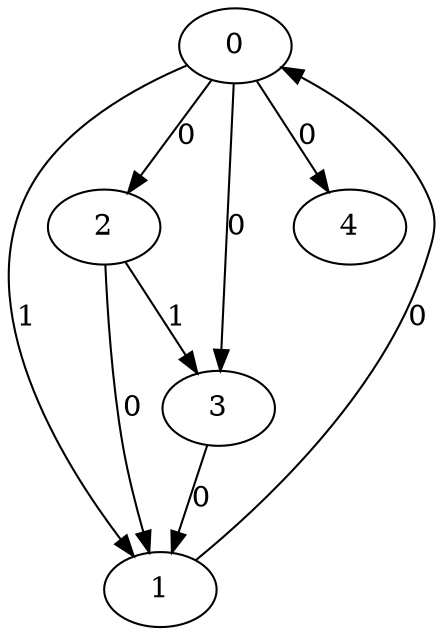 // Source:654 Canonical: -1 1 0 0 0 0 -1 -1 -1 -1 -1 0 -1 1 -1 -1 0 -1 -1 -1 -1 -1 -1 -1 -1
digraph HRA_from_654_graph_000 {
  0 -> 1 [label="1"];
  0 -> 2 [label="0"];
  0 -> 3 [label="0"];
  1 -> 0 [label="0"];
  2 -> 1 [label="0"];
  2 -> 3 [label="1"];
  3 -> 1 [label="0"];
  0 -> 4 [label="0"];
}

// Source:654 Canonical: -1 1 0 0 0 0 -1 -1 -1 -1 -1 0 -1 1 -1 -1 0 -1 -1 -1 0 -1 -1 -1 -1
digraph HRA_from_654_graph_001 {
  0 -> 1 [label="1"];
  0 -> 2 [label="0"];
  0 -> 3 [label="0"];
  1 -> 0 [label="0"];
  2 -> 1 [label="0"];
  2 -> 3 [label="1"];
  3 -> 1 [label="0"];
  0 -> 4 [label="0"];
  4 -> 0 [label="0"];
}

// Source:654 Canonical: -1 1 0 0 -1 0 -1 -1 -1 0 -1 0 -1 1 -1 -1 0 -1 -1 -1 -1 -1 -1 -1 -1
digraph HRA_from_654_graph_002 {
  0 -> 1 [label="1"];
  0 -> 2 [label="0"];
  0 -> 3 [label="0"];
  1 -> 0 [label="0"];
  2 -> 1 [label="0"];
  2 -> 3 [label="1"];
  3 -> 1 [label="0"];
  1 -> 4 [label="0"];
}

// Source:654 Canonical: -1 1 0 0 0 0 -1 -1 -1 0 -1 0 -1 1 -1 -1 0 -1 -1 -1 -1 -1 -1 -1 -1
digraph HRA_from_654_graph_003 {
  0 -> 1 [label="1"];
  0 -> 2 [label="0"];
  0 -> 3 [label="0"];
  1 -> 0 [label="0"];
  2 -> 1 [label="0"];
  2 -> 3 [label="1"];
  3 -> 1 [label="0"];
  0 -> 4 [label="0"];
  1 -> 4 [label="0"];
}

// Source:654 Canonical: -1 1 0 0 -1 0 -1 -1 -1 0 -1 0 -1 1 -1 -1 0 -1 -1 -1 0 -1 -1 -1 -1
digraph HRA_from_654_graph_004 {
  0 -> 1 [label="1"];
  0 -> 2 [label="0"];
  0 -> 3 [label="0"];
  1 -> 0 [label="0"];
  2 -> 1 [label="0"];
  2 -> 3 [label="1"];
  3 -> 1 [label="0"];
  4 -> 0 [label="0"];
  1 -> 4 [label="0"];
}

// Source:654 Canonical: -1 1 0 0 0 0 -1 -1 -1 0 -1 0 -1 1 -1 -1 0 -1 -1 -1 0 -1 -1 -1 -1
digraph HRA_from_654_graph_005 {
  0 -> 1 [label="1"];
  0 -> 2 [label="0"];
  0 -> 3 [label="0"];
  1 -> 0 [label="0"];
  2 -> 1 [label="0"];
  2 -> 3 [label="1"];
  3 -> 1 [label="0"];
  0 -> 4 [label="0"];
  4 -> 0 [label="0"];
  1 -> 4 [label="0"];
}

// Source:654 Canonical: -1 1 0 0 0 0 -1 -1 -1 -1 -1 0 -1 1 -1 -1 0 -1 -1 -1 -1 0 -1 -1 -1
digraph HRA_from_654_graph_006 {
  0 -> 1 [label="1"];
  0 -> 2 [label="0"];
  0 -> 3 [label="0"];
  1 -> 0 [label="0"];
  2 -> 1 [label="0"];
  2 -> 3 [label="1"];
  3 -> 1 [label="0"];
  0 -> 4 [label="0"];
  4 -> 1 [label="0"];
}

// Source:654 Canonical: -1 1 0 0 0 0 -1 -1 -1 -1 -1 0 -1 1 -1 -1 0 -1 -1 -1 0 0 -1 -1 -1
digraph HRA_from_654_graph_007 {
  0 -> 1 [label="1"];
  0 -> 2 [label="0"];
  0 -> 3 [label="0"];
  1 -> 0 [label="0"];
  2 -> 1 [label="0"];
  2 -> 3 [label="1"];
  3 -> 1 [label="0"];
  0 -> 4 [label="0"];
  4 -> 0 [label="0"];
  4 -> 1 [label="0"];
}

// Source:654 Canonical: -1 1 0 0 -1 0 -1 -1 -1 0 -1 0 -1 1 -1 -1 0 -1 -1 -1 -1 0 -1 -1 -1
digraph HRA_from_654_graph_008 {
  0 -> 1 [label="1"];
  0 -> 2 [label="0"];
  0 -> 3 [label="0"];
  1 -> 0 [label="0"];
  2 -> 1 [label="0"];
  2 -> 3 [label="1"];
  3 -> 1 [label="0"];
  1 -> 4 [label="0"];
  4 -> 1 [label="0"];
}

// Source:654 Canonical: -1 1 0 0 0 0 -1 -1 -1 0 -1 0 -1 1 -1 -1 0 -1 -1 -1 -1 0 -1 -1 -1
digraph HRA_from_654_graph_009 {
  0 -> 1 [label="1"];
  0 -> 2 [label="0"];
  0 -> 3 [label="0"];
  1 -> 0 [label="0"];
  2 -> 1 [label="0"];
  2 -> 3 [label="1"];
  3 -> 1 [label="0"];
  0 -> 4 [label="0"];
  1 -> 4 [label="0"];
  4 -> 1 [label="0"];
}

// Source:654 Canonical: -1 1 0 0 -1 0 -1 -1 -1 0 -1 0 -1 1 -1 -1 0 -1 -1 -1 0 0 -1 -1 -1
digraph HRA_from_654_graph_010 {
  0 -> 1 [label="1"];
  0 -> 2 [label="0"];
  0 -> 3 [label="0"];
  1 -> 0 [label="0"];
  2 -> 1 [label="0"];
  2 -> 3 [label="1"];
  3 -> 1 [label="0"];
  4 -> 0 [label="0"];
  1 -> 4 [label="0"];
  4 -> 1 [label="0"];
}

// Source:654 Canonical: -1 1 0 0 0 0 -1 -1 -1 0 -1 0 -1 1 -1 -1 0 -1 -1 -1 0 0 -1 -1 -1
digraph HRA_from_654_graph_011 {
  0 -> 1 [label="1"];
  0 -> 2 [label="0"];
  0 -> 3 [label="0"];
  1 -> 0 [label="0"];
  2 -> 1 [label="0"];
  2 -> 3 [label="1"];
  3 -> 1 [label="0"];
  0 -> 4 [label="0"];
  4 -> 0 [label="0"];
  1 -> 4 [label="0"];
  4 -> 1 [label="0"];
}

// Source:654 Canonical: -1 1 0 0 -1 0 -1 -1 -1 -1 -1 0 -1 1 0 -1 0 -1 -1 -1 -1 -1 -1 -1 -1
digraph HRA_from_654_graph_012 {
  0 -> 1 [label="1"];
  0 -> 2 [label="0"];
  0 -> 3 [label="0"];
  1 -> 0 [label="0"];
  2 -> 1 [label="0"];
  2 -> 3 [label="1"];
  3 -> 1 [label="0"];
  2 -> 4 [label="0"];
}

// Source:654 Canonical: -1 1 0 0 0 0 -1 -1 -1 -1 -1 0 -1 1 0 -1 0 -1 -1 -1 -1 -1 -1 -1 -1
digraph HRA_from_654_graph_013 {
  0 -> 1 [label="1"];
  0 -> 2 [label="0"];
  0 -> 3 [label="0"];
  1 -> 0 [label="0"];
  2 -> 1 [label="0"];
  2 -> 3 [label="1"];
  3 -> 1 [label="0"];
  0 -> 4 [label="0"];
  2 -> 4 [label="0"];
}

// Source:654 Canonical: -1 1 0 0 -1 0 -1 -1 -1 -1 -1 0 -1 1 0 -1 0 -1 -1 -1 0 -1 -1 -1 -1
digraph HRA_from_654_graph_014 {
  0 -> 1 [label="1"];
  0 -> 2 [label="0"];
  0 -> 3 [label="0"];
  1 -> 0 [label="0"];
  2 -> 1 [label="0"];
  2 -> 3 [label="1"];
  3 -> 1 [label="0"];
  4 -> 0 [label="0"];
  2 -> 4 [label="0"];
}

// Source:654 Canonical: -1 1 0 0 0 0 -1 -1 -1 -1 -1 0 -1 1 0 -1 0 -1 -1 -1 0 -1 -1 -1 -1
digraph HRA_from_654_graph_015 {
  0 -> 1 [label="1"];
  0 -> 2 [label="0"];
  0 -> 3 [label="0"];
  1 -> 0 [label="0"];
  2 -> 1 [label="0"];
  2 -> 3 [label="1"];
  3 -> 1 [label="0"];
  0 -> 4 [label="0"];
  4 -> 0 [label="0"];
  2 -> 4 [label="0"];
}

// Source:654 Canonical: -1 1 0 0 -1 0 -1 -1 -1 0 -1 0 -1 1 0 -1 0 -1 -1 -1 -1 -1 -1 -1 -1
digraph HRA_from_654_graph_016 {
  0 -> 1 [label="1"];
  0 -> 2 [label="0"];
  0 -> 3 [label="0"];
  1 -> 0 [label="0"];
  2 -> 1 [label="0"];
  2 -> 3 [label="1"];
  3 -> 1 [label="0"];
  1 -> 4 [label="0"];
  2 -> 4 [label="0"];
}

// Source:654 Canonical: -1 1 0 0 0 0 -1 -1 -1 0 -1 0 -1 1 0 -1 0 -1 -1 -1 -1 -1 -1 -1 -1
digraph HRA_from_654_graph_017 {
  0 -> 1 [label="1"];
  0 -> 2 [label="0"];
  0 -> 3 [label="0"];
  1 -> 0 [label="0"];
  2 -> 1 [label="0"];
  2 -> 3 [label="1"];
  3 -> 1 [label="0"];
  0 -> 4 [label="0"];
  1 -> 4 [label="0"];
  2 -> 4 [label="0"];
}

// Source:654 Canonical: -1 1 0 0 -1 0 -1 -1 -1 0 -1 0 -1 1 0 -1 0 -1 -1 -1 0 -1 -1 -1 -1
digraph HRA_from_654_graph_018 {
  0 -> 1 [label="1"];
  0 -> 2 [label="0"];
  0 -> 3 [label="0"];
  1 -> 0 [label="0"];
  2 -> 1 [label="0"];
  2 -> 3 [label="1"];
  3 -> 1 [label="0"];
  4 -> 0 [label="0"];
  1 -> 4 [label="0"];
  2 -> 4 [label="0"];
}

// Source:654 Canonical: -1 1 0 0 0 0 -1 -1 -1 0 -1 0 -1 1 0 -1 0 -1 -1 -1 0 -1 -1 -1 -1
digraph HRA_from_654_graph_019 {
  0 -> 1 [label="1"];
  0 -> 2 [label="0"];
  0 -> 3 [label="0"];
  1 -> 0 [label="0"];
  2 -> 1 [label="0"];
  2 -> 3 [label="1"];
  3 -> 1 [label="0"];
  0 -> 4 [label="0"];
  4 -> 0 [label="0"];
  1 -> 4 [label="0"];
  2 -> 4 [label="0"];
}

// Source:654 Canonical: -1 1 0 0 -1 0 -1 -1 -1 -1 -1 0 -1 1 0 -1 0 -1 -1 -1 -1 0 -1 -1 -1
digraph HRA_from_654_graph_020 {
  0 -> 1 [label="1"];
  0 -> 2 [label="0"];
  0 -> 3 [label="0"];
  1 -> 0 [label="0"];
  2 -> 1 [label="0"];
  2 -> 3 [label="1"];
  3 -> 1 [label="0"];
  4 -> 1 [label="0"];
  2 -> 4 [label="0"];
}

// Source:654 Canonical: -1 1 0 0 0 0 -1 -1 -1 -1 -1 0 -1 1 0 -1 0 -1 -1 -1 -1 0 -1 -1 -1
digraph HRA_from_654_graph_021 {
  0 -> 1 [label="1"];
  0 -> 2 [label="0"];
  0 -> 3 [label="0"];
  1 -> 0 [label="0"];
  2 -> 1 [label="0"];
  2 -> 3 [label="1"];
  3 -> 1 [label="0"];
  0 -> 4 [label="0"];
  4 -> 1 [label="0"];
  2 -> 4 [label="0"];
}

// Source:654 Canonical: -1 1 0 0 -1 0 -1 -1 -1 -1 -1 0 -1 1 0 -1 0 -1 -1 -1 0 0 -1 -1 -1
digraph HRA_from_654_graph_022 {
  0 -> 1 [label="1"];
  0 -> 2 [label="0"];
  0 -> 3 [label="0"];
  1 -> 0 [label="0"];
  2 -> 1 [label="0"];
  2 -> 3 [label="1"];
  3 -> 1 [label="0"];
  4 -> 0 [label="0"];
  4 -> 1 [label="0"];
  2 -> 4 [label="0"];
}

// Source:654 Canonical: -1 1 0 0 0 0 -1 -1 -1 -1 -1 0 -1 1 0 -1 0 -1 -1 -1 0 0 -1 -1 -1
digraph HRA_from_654_graph_023 {
  0 -> 1 [label="1"];
  0 -> 2 [label="0"];
  0 -> 3 [label="0"];
  1 -> 0 [label="0"];
  2 -> 1 [label="0"];
  2 -> 3 [label="1"];
  3 -> 1 [label="0"];
  0 -> 4 [label="0"];
  4 -> 0 [label="0"];
  4 -> 1 [label="0"];
  2 -> 4 [label="0"];
}

// Source:654 Canonical: -1 1 0 0 -1 0 -1 -1 -1 0 -1 0 -1 1 0 -1 0 -1 -1 -1 -1 0 -1 -1 -1
digraph HRA_from_654_graph_024 {
  0 -> 1 [label="1"];
  0 -> 2 [label="0"];
  0 -> 3 [label="0"];
  1 -> 0 [label="0"];
  2 -> 1 [label="0"];
  2 -> 3 [label="1"];
  3 -> 1 [label="0"];
  1 -> 4 [label="0"];
  4 -> 1 [label="0"];
  2 -> 4 [label="0"];
}

// Source:654 Canonical: -1 1 0 0 0 0 -1 -1 -1 0 -1 0 -1 1 0 -1 0 -1 -1 -1 -1 0 -1 -1 -1
digraph HRA_from_654_graph_025 {
  0 -> 1 [label="1"];
  0 -> 2 [label="0"];
  0 -> 3 [label="0"];
  1 -> 0 [label="0"];
  2 -> 1 [label="0"];
  2 -> 3 [label="1"];
  3 -> 1 [label="0"];
  0 -> 4 [label="0"];
  1 -> 4 [label="0"];
  4 -> 1 [label="0"];
  2 -> 4 [label="0"];
}

// Source:654 Canonical: -1 1 0 0 -1 0 -1 -1 -1 0 -1 0 -1 1 0 -1 0 -1 -1 -1 0 0 -1 -1 -1
digraph HRA_from_654_graph_026 {
  0 -> 1 [label="1"];
  0 -> 2 [label="0"];
  0 -> 3 [label="0"];
  1 -> 0 [label="0"];
  2 -> 1 [label="0"];
  2 -> 3 [label="1"];
  3 -> 1 [label="0"];
  4 -> 0 [label="0"];
  1 -> 4 [label="0"];
  4 -> 1 [label="0"];
  2 -> 4 [label="0"];
}

// Source:654 Canonical: -1 1 0 0 0 0 -1 -1 -1 0 -1 0 -1 1 0 -1 0 -1 -1 -1 0 0 -1 -1 -1
digraph HRA_from_654_graph_027 {
  0 -> 1 [label="1"];
  0 -> 2 [label="0"];
  0 -> 3 [label="0"];
  1 -> 0 [label="0"];
  2 -> 1 [label="0"];
  2 -> 3 [label="1"];
  3 -> 1 [label="0"];
  0 -> 4 [label="0"];
  4 -> 0 [label="0"];
  1 -> 4 [label="0"];
  4 -> 1 [label="0"];
  2 -> 4 [label="0"];
}

// Source:654 Canonical: -1 1 0 0 0 0 -1 -1 -1 -1 -1 0 -1 1 -1 -1 0 -1 -1 -1 -1 -1 0 -1 -1
digraph HRA_from_654_graph_028 {
  0 -> 1 [label="1"];
  0 -> 2 [label="0"];
  0 -> 3 [label="0"];
  1 -> 0 [label="0"];
  2 -> 1 [label="0"];
  2 -> 3 [label="1"];
  3 -> 1 [label="0"];
  0 -> 4 [label="0"];
  4 -> 2 [label="0"];
}

// Source:654 Canonical: -1 1 0 0 0 0 -1 -1 -1 -1 -1 0 -1 1 -1 -1 0 -1 -1 -1 0 -1 0 -1 -1
digraph HRA_from_654_graph_029 {
  0 -> 1 [label="1"];
  0 -> 2 [label="0"];
  0 -> 3 [label="0"];
  1 -> 0 [label="0"];
  2 -> 1 [label="0"];
  2 -> 3 [label="1"];
  3 -> 1 [label="0"];
  0 -> 4 [label="0"];
  4 -> 0 [label="0"];
  4 -> 2 [label="0"];
}

// Source:654 Canonical: -1 1 0 0 -1 0 -1 -1 -1 0 -1 0 -1 1 -1 -1 0 -1 -1 -1 -1 -1 0 -1 -1
digraph HRA_from_654_graph_030 {
  0 -> 1 [label="1"];
  0 -> 2 [label="0"];
  0 -> 3 [label="0"];
  1 -> 0 [label="0"];
  2 -> 1 [label="0"];
  2 -> 3 [label="1"];
  3 -> 1 [label="0"];
  1 -> 4 [label="0"];
  4 -> 2 [label="0"];
}

// Source:654 Canonical: -1 1 0 0 0 0 -1 -1 -1 0 -1 0 -1 1 -1 -1 0 -1 -1 -1 -1 -1 0 -1 -1
digraph HRA_from_654_graph_031 {
  0 -> 1 [label="1"];
  0 -> 2 [label="0"];
  0 -> 3 [label="0"];
  1 -> 0 [label="0"];
  2 -> 1 [label="0"];
  2 -> 3 [label="1"];
  3 -> 1 [label="0"];
  0 -> 4 [label="0"];
  1 -> 4 [label="0"];
  4 -> 2 [label="0"];
}

// Source:654 Canonical: -1 1 0 0 -1 0 -1 -1 -1 0 -1 0 -1 1 -1 -1 0 -1 -1 -1 0 -1 0 -1 -1
digraph HRA_from_654_graph_032 {
  0 -> 1 [label="1"];
  0 -> 2 [label="0"];
  0 -> 3 [label="0"];
  1 -> 0 [label="0"];
  2 -> 1 [label="0"];
  2 -> 3 [label="1"];
  3 -> 1 [label="0"];
  4 -> 0 [label="0"];
  1 -> 4 [label="0"];
  4 -> 2 [label="0"];
}

// Source:654 Canonical: -1 1 0 0 0 0 -1 -1 -1 0 -1 0 -1 1 -1 -1 0 -1 -1 -1 0 -1 0 -1 -1
digraph HRA_from_654_graph_033 {
  0 -> 1 [label="1"];
  0 -> 2 [label="0"];
  0 -> 3 [label="0"];
  1 -> 0 [label="0"];
  2 -> 1 [label="0"];
  2 -> 3 [label="1"];
  3 -> 1 [label="0"];
  0 -> 4 [label="0"];
  4 -> 0 [label="0"];
  1 -> 4 [label="0"];
  4 -> 2 [label="0"];
}

// Source:654 Canonical: -1 1 0 0 0 0 -1 -1 -1 -1 -1 0 -1 1 -1 -1 0 -1 -1 -1 -1 0 0 -1 -1
digraph HRA_from_654_graph_034 {
  0 -> 1 [label="1"];
  0 -> 2 [label="0"];
  0 -> 3 [label="0"];
  1 -> 0 [label="0"];
  2 -> 1 [label="0"];
  2 -> 3 [label="1"];
  3 -> 1 [label="0"];
  0 -> 4 [label="0"];
  4 -> 1 [label="0"];
  4 -> 2 [label="0"];
}

// Source:654 Canonical: -1 1 0 0 0 0 -1 -1 -1 -1 -1 0 -1 1 -1 -1 0 -1 -1 -1 0 0 0 -1 -1
digraph HRA_from_654_graph_035 {
  0 -> 1 [label="1"];
  0 -> 2 [label="0"];
  0 -> 3 [label="0"];
  1 -> 0 [label="0"];
  2 -> 1 [label="0"];
  2 -> 3 [label="1"];
  3 -> 1 [label="0"];
  0 -> 4 [label="0"];
  4 -> 0 [label="0"];
  4 -> 1 [label="0"];
  4 -> 2 [label="0"];
}

// Source:654 Canonical: -1 1 0 0 -1 0 -1 -1 -1 0 -1 0 -1 1 -1 -1 0 -1 -1 -1 -1 0 0 -1 -1
digraph HRA_from_654_graph_036 {
  0 -> 1 [label="1"];
  0 -> 2 [label="0"];
  0 -> 3 [label="0"];
  1 -> 0 [label="0"];
  2 -> 1 [label="0"];
  2 -> 3 [label="1"];
  3 -> 1 [label="0"];
  1 -> 4 [label="0"];
  4 -> 1 [label="0"];
  4 -> 2 [label="0"];
}

// Source:654 Canonical: -1 1 0 0 0 0 -1 -1 -1 0 -1 0 -1 1 -1 -1 0 -1 -1 -1 -1 0 0 -1 -1
digraph HRA_from_654_graph_037 {
  0 -> 1 [label="1"];
  0 -> 2 [label="0"];
  0 -> 3 [label="0"];
  1 -> 0 [label="0"];
  2 -> 1 [label="0"];
  2 -> 3 [label="1"];
  3 -> 1 [label="0"];
  0 -> 4 [label="0"];
  1 -> 4 [label="0"];
  4 -> 1 [label="0"];
  4 -> 2 [label="0"];
}

// Source:654 Canonical: -1 1 0 0 -1 0 -1 -1 -1 0 -1 0 -1 1 -1 -1 0 -1 -1 -1 0 0 0 -1 -1
digraph HRA_from_654_graph_038 {
  0 -> 1 [label="1"];
  0 -> 2 [label="0"];
  0 -> 3 [label="0"];
  1 -> 0 [label="0"];
  2 -> 1 [label="0"];
  2 -> 3 [label="1"];
  3 -> 1 [label="0"];
  4 -> 0 [label="0"];
  1 -> 4 [label="0"];
  4 -> 1 [label="0"];
  4 -> 2 [label="0"];
}

// Source:654 Canonical: -1 1 0 0 0 0 -1 -1 -1 0 -1 0 -1 1 -1 -1 0 -1 -1 -1 0 0 0 -1 -1
digraph HRA_from_654_graph_039 {
  0 -> 1 [label="1"];
  0 -> 2 [label="0"];
  0 -> 3 [label="0"];
  1 -> 0 [label="0"];
  2 -> 1 [label="0"];
  2 -> 3 [label="1"];
  3 -> 1 [label="0"];
  0 -> 4 [label="0"];
  4 -> 0 [label="0"];
  1 -> 4 [label="0"];
  4 -> 1 [label="0"];
  4 -> 2 [label="0"];
}

// Source:654 Canonical: -1 1 0 0 -1 0 -1 -1 -1 -1 -1 0 -1 1 0 -1 0 -1 -1 -1 -1 -1 0 -1 -1
digraph HRA_from_654_graph_040 {
  0 -> 1 [label="1"];
  0 -> 2 [label="0"];
  0 -> 3 [label="0"];
  1 -> 0 [label="0"];
  2 -> 1 [label="0"];
  2 -> 3 [label="1"];
  3 -> 1 [label="0"];
  2 -> 4 [label="0"];
  4 -> 2 [label="0"];
}

// Source:654 Canonical: -1 1 0 0 0 0 -1 -1 -1 -1 -1 0 -1 1 0 -1 0 -1 -1 -1 -1 -1 0 -1 -1
digraph HRA_from_654_graph_041 {
  0 -> 1 [label="1"];
  0 -> 2 [label="0"];
  0 -> 3 [label="0"];
  1 -> 0 [label="0"];
  2 -> 1 [label="0"];
  2 -> 3 [label="1"];
  3 -> 1 [label="0"];
  0 -> 4 [label="0"];
  2 -> 4 [label="0"];
  4 -> 2 [label="0"];
}

// Source:654 Canonical: -1 1 0 0 -1 0 -1 -1 -1 -1 -1 0 -1 1 0 -1 0 -1 -1 -1 0 -1 0 -1 -1
digraph HRA_from_654_graph_042 {
  0 -> 1 [label="1"];
  0 -> 2 [label="0"];
  0 -> 3 [label="0"];
  1 -> 0 [label="0"];
  2 -> 1 [label="0"];
  2 -> 3 [label="1"];
  3 -> 1 [label="0"];
  4 -> 0 [label="0"];
  2 -> 4 [label="0"];
  4 -> 2 [label="0"];
}

// Source:654 Canonical: -1 1 0 0 0 0 -1 -1 -1 -1 -1 0 -1 1 0 -1 0 -1 -1 -1 0 -1 0 -1 -1
digraph HRA_from_654_graph_043 {
  0 -> 1 [label="1"];
  0 -> 2 [label="0"];
  0 -> 3 [label="0"];
  1 -> 0 [label="0"];
  2 -> 1 [label="0"];
  2 -> 3 [label="1"];
  3 -> 1 [label="0"];
  0 -> 4 [label="0"];
  4 -> 0 [label="0"];
  2 -> 4 [label="0"];
  4 -> 2 [label="0"];
}

// Source:654 Canonical: -1 1 0 0 -1 0 -1 -1 -1 0 -1 0 -1 1 0 -1 0 -1 -1 -1 -1 -1 0 -1 -1
digraph HRA_from_654_graph_044 {
  0 -> 1 [label="1"];
  0 -> 2 [label="0"];
  0 -> 3 [label="0"];
  1 -> 0 [label="0"];
  2 -> 1 [label="0"];
  2 -> 3 [label="1"];
  3 -> 1 [label="0"];
  1 -> 4 [label="0"];
  2 -> 4 [label="0"];
  4 -> 2 [label="0"];
}

// Source:654 Canonical: -1 1 0 0 0 0 -1 -1 -1 0 -1 0 -1 1 0 -1 0 -1 -1 -1 -1 -1 0 -1 -1
digraph HRA_from_654_graph_045 {
  0 -> 1 [label="1"];
  0 -> 2 [label="0"];
  0 -> 3 [label="0"];
  1 -> 0 [label="0"];
  2 -> 1 [label="0"];
  2 -> 3 [label="1"];
  3 -> 1 [label="0"];
  0 -> 4 [label="0"];
  1 -> 4 [label="0"];
  2 -> 4 [label="0"];
  4 -> 2 [label="0"];
}

// Source:654 Canonical: -1 1 0 0 -1 0 -1 -1 -1 0 -1 0 -1 1 0 -1 0 -1 -1 -1 0 -1 0 -1 -1
digraph HRA_from_654_graph_046 {
  0 -> 1 [label="1"];
  0 -> 2 [label="0"];
  0 -> 3 [label="0"];
  1 -> 0 [label="0"];
  2 -> 1 [label="0"];
  2 -> 3 [label="1"];
  3 -> 1 [label="0"];
  4 -> 0 [label="0"];
  1 -> 4 [label="0"];
  2 -> 4 [label="0"];
  4 -> 2 [label="0"];
}

// Source:654 Canonical: -1 1 0 0 0 0 -1 -1 -1 0 -1 0 -1 1 0 -1 0 -1 -1 -1 0 -1 0 -1 -1
digraph HRA_from_654_graph_047 {
  0 -> 1 [label="1"];
  0 -> 2 [label="0"];
  0 -> 3 [label="0"];
  1 -> 0 [label="0"];
  2 -> 1 [label="0"];
  2 -> 3 [label="1"];
  3 -> 1 [label="0"];
  0 -> 4 [label="0"];
  4 -> 0 [label="0"];
  1 -> 4 [label="0"];
  2 -> 4 [label="0"];
  4 -> 2 [label="0"];
}

// Source:654 Canonical: -1 1 0 0 -1 0 -1 -1 -1 -1 -1 0 -1 1 0 -1 0 -1 -1 -1 -1 0 0 -1 -1
digraph HRA_from_654_graph_048 {
  0 -> 1 [label="1"];
  0 -> 2 [label="0"];
  0 -> 3 [label="0"];
  1 -> 0 [label="0"];
  2 -> 1 [label="0"];
  2 -> 3 [label="1"];
  3 -> 1 [label="0"];
  4 -> 1 [label="0"];
  2 -> 4 [label="0"];
  4 -> 2 [label="0"];
}

// Source:654 Canonical: -1 1 0 0 0 0 -1 -1 -1 -1 -1 0 -1 1 0 -1 0 -1 -1 -1 -1 0 0 -1 -1
digraph HRA_from_654_graph_049 {
  0 -> 1 [label="1"];
  0 -> 2 [label="0"];
  0 -> 3 [label="0"];
  1 -> 0 [label="0"];
  2 -> 1 [label="0"];
  2 -> 3 [label="1"];
  3 -> 1 [label="0"];
  0 -> 4 [label="0"];
  4 -> 1 [label="0"];
  2 -> 4 [label="0"];
  4 -> 2 [label="0"];
}

// Source:654 Canonical: -1 1 0 0 -1 0 -1 -1 -1 -1 -1 0 -1 1 0 -1 0 -1 -1 -1 0 0 0 -1 -1
digraph HRA_from_654_graph_050 {
  0 -> 1 [label="1"];
  0 -> 2 [label="0"];
  0 -> 3 [label="0"];
  1 -> 0 [label="0"];
  2 -> 1 [label="0"];
  2 -> 3 [label="1"];
  3 -> 1 [label="0"];
  4 -> 0 [label="0"];
  4 -> 1 [label="0"];
  2 -> 4 [label="0"];
  4 -> 2 [label="0"];
}

// Source:654 Canonical: -1 1 0 0 0 0 -1 -1 -1 -1 -1 0 -1 1 0 -1 0 -1 -1 -1 0 0 0 -1 -1
digraph HRA_from_654_graph_051 {
  0 -> 1 [label="1"];
  0 -> 2 [label="0"];
  0 -> 3 [label="0"];
  1 -> 0 [label="0"];
  2 -> 1 [label="0"];
  2 -> 3 [label="1"];
  3 -> 1 [label="0"];
  0 -> 4 [label="0"];
  4 -> 0 [label="0"];
  4 -> 1 [label="0"];
  2 -> 4 [label="0"];
  4 -> 2 [label="0"];
}

// Source:654 Canonical: -1 1 0 0 -1 0 -1 -1 -1 0 -1 0 -1 1 0 -1 0 -1 -1 -1 -1 0 0 -1 -1
digraph HRA_from_654_graph_052 {
  0 -> 1 [label="1"];
  0 -> 2 [label="0"];
  0 -> 3 [label="0"];
  1 -> 0 [label="0"];
  2 -> 1 [label="0"];
  2 -> 3 [label="1"];
  3 -> 1 [label="0"];
  1 -> 4 [label="0"];
  4 -> 1 [label="0"];
  2 -> 4 [label="0"];
  4 -> 2 [label="0"];
}

// Source:654 Canonical: -1 1 0 0 0 0 -1 -1 -1 0 -1 0 -1 1 0 -1 0 -1 -1 -1 -1 0 0 -1 -1
digraph HRA_from_654_graph_053 {
  0 -> 1 [label="1"];
  0 -> 2 [label="0"];
  0 -> 3 [label="0"];
  1 -> 0 [label="0"];
  2 -> 1 [label="0"];
  2 -> 3 [label="1"];
  3 -> 1 [label="0"];
  0 -> 4 [label="0"];
  1 -> 4 [label="0"];
  4 -> 1 [label="0"];
  2 -> 4 [label="0"];
  4 -> 2 [label="0"];
}

// Source:654 Canonical: -1 1 0 0 -1 0 -1 -1 -1 0 -1 0 -1 1 0 -1 0 -1 -1 -1 0 0 0 -1 -1
digraph HRA_from_654_graph_054 {
  0 -> 1 [label="1"];
  0 -> 2 [label="0"];
  0 -> 3 [label="0"];
  1 -> 0 [label="0"];
  2 -> 1 [label="0"];
  2 -> 3 [label="1"];
  3 -> 1 [label="0"];
  4 -> 0 [label="0"];
  1 -> 4 [label="0"];
  4 -> 1 [label="0"];
  2 -> 4 [label="0"];
  4 -> 2 [label="0"];
}

// Source:654 Canonical: -1 1 0 0 0 0 -1 -1 -1 0 -1 0 -1 1 0 -1 0 -1 -1 -1 0 0 0 -1 -1
digraph HRA_from_654_graph_055 {
  0 -> 1 [label="1"];
  0 -> 2 [label="0"];
  0 -> 3 [label="0"];
  1 -> 0 [label="0"];
  2 -> 1 [label="0"];
  2 -> 3 [label="1"];
  3 -> 1 [label="0"];
  0 -> 4 [label="0"];
  4 -> 0 [label="0"];
  1 -> 4 [label="0"];
  4 -> 1 [label="0"];
  2 -> 4 [label="0"];
  4 -> 2 [label="0"];
}

// Source:654 Canonical: -1 1 0 0 -1 0 -1 -1 -1 -1 -1 0 -1 1 -1 -1 0 -1 -1 0 -1 -1 -1 -1 -1
digraph HRA_from_654_graph_056 {
  0 -> 1 [label="1"];
  0 -> 2 [label="0"];
  0 -> 3 [label="0"];
  1 -> 0 [label="0"];
  2 -> 1 [label="0"];
  2 -> 3 [label="1"];
  3 -> 1 [label="0"];
  3 -> 4 [label="0"];
}

// Source:654 Canonical: -1 1 0 0 0 0 -1 -1 -1 -1 -1 0 -1 1 -1 -1 0 -1 -1 0 -1 -1 -1 -1 -1
digraph HRA_from_654_graph_057 {
  0 -> 1 [label="1"];
  0 -> 2 [label="0"];
  0 -> 3 [label="0"];
  1 -> 0 [label="0"];
  2 -> 1 [label="0"];
  2 -> 3 [label="1"];
  3 -> 1 [label="0"];
  0 -> 4 [label="0"];
  3 -> 4 [label="0"];
}

// Source:654 Canonical: -1 1 0 0 -1 0 -1 -1 -1 -1 -1 0 -1 1 -1 -1 0 -1 -1 0 0 -1 -1 -1 -1
digraph HRA_from_654_graph_058 {
  0 -> 1 [label="1"];
  0 -> 2 [label="0"];
  0 -> 3 [label="0"];
  1 -> 0 [label="0"];
  2 -> 1 [label="0"];
  2 -> 3 [label="1"];
  3 -> 1 [label="0"];
  4 -> 0 [label="0"];
  3 -> 4 [label="0"];
}

// Source:654 Canonical: -1 1 0 0 0 0 -1 -1 -1 -1 -1 0 -1 1 -1 -1 0 -1 -1 0 0 -1 -1 -1 -1
digraph HRA_from_654_graph_059 {
  0 -> 1 [label="1"];
  0 -> 2 [label="0"];
  0 -> 3 [label="0"];
  1 -> 0 [label="0"];
  2 -> 1 [label="0"];
  2 -> 3 [label="1"];
  3 -> 1 [label="0"];
  0 -> 4 [label="0"];
  4 -> 0 [label="0"];
  3 -> 4 [label="0"];
}

// Source:654 Canonical: -1 1 0 0 -1 0 -1 -1 -1 0 -1 0 -1 1 -1 -1 0 -1 -1 0 -1 -1 -1 -1 -1
digraph HRA_from_654_graph_060 {
  0 -> 1 [label="1"];
  0 -> 2 [label="0"];
  0 -> 3 [label="0"];
  1 -> 0 [label="0"];
  2 -> 1 [label="0"];
  2 -> 3 [label="1"];
  3 -> 1 [label="0"];
  1 -> 4 [label="0"];
  3 -> 4 [label="0"];
}

// Source:654 Canonical: -1 1 0 0 0 0 -1 -1 -1 0 -1 0 -1 1 -1 -1 0 -1 -1 0 -1 -1 -1 -1 -1
digraph HRA_from_654_graph_061 {
  0 -> 1 [label="1"];
  0 -> 2 [label="0"];
  0 -> 3 [label="0"];
  1 -> 0 [label="0"];
  2 -> 1 [label="0"];
  2 -> 3 [label="1"];
  3 -> 1 [label="0"];
  0 -> 4 [label="0"];
  1 -> 4 [label="0"];
  3 -> 4 [label="0"];
}

// Source:654 Canonical: -1 1 0 0 -1 0 -1 -1 -1 0 -1 0 -1 1 -1 -1 0 -1 -1 0 0 -1 -1 -1 -1
digraph HRA_from_654_graph_062 {
  0 -> 1 [label="1"];
  0 -> 2 [label="0"];
  0 -> 3 [label="0"];
  1 -> 0 [label="0"];
  2 -> 1 [label="0"];
  2 -> 3 [label="1"];
  3 -> 1 [label="0"];
  4 -> 0 [label="0"];
  1 -> 4 [label="0"];
  3 -> 4 [label="0"];
}

// Source:654 Canonical: -1 1 0 0 0 0 -1 -1 -1 0 -1 0 -1 1 -1 -1 0 -1 -1 0 0 -1 -1 -1 -1
digraph HRA_from_654_graph_063 {
  0 -> 1 [label="1"];
  0 -> 2 [label="0"];
  0 -> 3 [label="0"];
  1 -> 0 [label="0"];
  2 -> 1 [label="0"];
  2 -> 3 [label="1"];
  3 -> 1 [label="0"];
  0 -> 4 [label="0"];
  4 -> 0 [label="0"];
  1 -> 4 [label="0"];
  3 -> 4 [label="0"];
}

// Source:654 Canonical: -1 1 0 0 -1 0 -1 -1 -1 -1 -1 0 -1 1 -1 -1 0 -1 -1 0 -1 0 -1 -1 -1
digraph HRA_from_654_graph_064 {
  0 -> 1 [label="1"];
  0 -> 2 [label="0"];
  0 -> 3 [label="0"];
  1 -> 0 [label="0"];
  2 -> 1 [label="0"];
  2 -> 3 [label="1"];
  3 -> 1 [label="0"];
  4 -> 1 [label="0"];
  3 -> 4 [label="0"];
}

// Source:654 Canonical: -1 1 0 0 0 0 -1 -1 -1 -1 -1 0 -1 1 -1 -1 0 -1 -1 0 -1 0 -1 -1 -1
digraph HRA_from_654_graph_065 {
  0 -> 1 [label="1"];
  0 -> 2 [label="0"];
  0 -> 3 [label="0"];
  1 -> 0 [label="0"];
  2 -> 1 [label="0"];
  2 -> 3 [label="1"];
  3 -> 1 [label="0"];
  0 -> 4 [label="0"];
  4 -> 1 [label="0"];
  3 -> 4 [label="0"];
}

// Source:654 Canonical: -1 1 0 0 -1 0 -1 -1 -1 -1 -1 0 -1 1 -1 -1 0 -1 -1 0 0 0 -1 -1 -1
digraph HRA_from_654_graph_066 {
  0 -> 1 [label="1"];
  0 -> 2 [label="0"];
  0 -> 3 [label="0"];
  1 -> 0 [label="0"];
  2 -> 1 [label="0"];
  2 -> 3 [label="1"];
  3 -> 1 [label="0"];
  4 -> 0 [label="0"];
  4 -> 1 [label="0"];
  3 -> 4 [label="0"];
}

// Source:654 Canonical: -1 1 0 0 0 0 -1 -1 -1 -1 -1 0 -1 1 -1 -1 0 -1 -1 0 0 0 -1 -1 -1
digraph HRA_from_654_graph_067 {
  0 -> 1 [label="1"];
  0 -> 2 [label="0"];
  0 -> 3 [label="0"];
  1 -> 0 [label="0"];
  2 -> 1 [label="0"];
  2 -> 3 [label="1"];
  3 -> 1 [label="0"];
  0 -> 4 [label="0"];
  4 -> 0 [label="0"];
  4 -> 1 [label="0"];
  3 -> 4 [label="0"];
}

// Source:654 Canonical: -1 1 0 0 -1 0 -1 -1 -1 0 -1 0 -1 1 -1 -1 0 -1 -1 0 -1 0 -1 -1 -1
digraph HRA_from_654_graph_068 {
  0 -> 1 [label="1"];
  0 -> 2 [label="0"];
  0 -> 3 [label="0"];
  1 -> 0 [label="0"];
  2 -> 1 [label="0"];
  2 -> 3 [label="1"];
  3 -> 1 [label="0"];
  1 -> 4 [label="0"];
  4 -> 1 [label="0"];
  3 -> 4 [label="0"];
}

// Source:654 Canonical: -1 1 0 0 0 0 -1 -1 -1 0 -1 0 -1 1 -1 -1 0 -1 -1 0 -1 0 -1 -1 -1
digraph HRA_from_654_graph_069 {
  0 -> 1 [label="1"];
  0 -> 2 [label="0"];
  0 -> 3 [label="0"];
  1 -> 0 [label="0"];
  2 -> 1 [label="0"];
  2 -> 3 [label="1"];
  3 -> 1 [label="0"];
  0 -> 4 [label="0"];
  1 -> 4 [label="0"];
  4 -> 1 [label="0"];
  3 -> 4 [label="0"];
}

// Source:654 Canonical: -1 1 0 0 -1 0 -1 -1 -1 0 -1 0 -1 1 -1 -1 0 -1 -1 0 0 0 -1 -1 -1
digraph HRA_from_654_graph_070 {
  0 -> 1 [label="1"];
  0 -> 2 [label="0"];
  0 -> 3 [label="0"];
  1 -> 0 [label="0"];
  2 -> 1 [label="0"];
  2 -> 3 [label="1"];
  3 -> 1 [label="0"];
  4 -> 0 [label="0"];
  1 -> 4 [label="0"];
  4 -> 1 [label="0"];
  3 -> 4 [label="0"];
}

// Source:654 Canonical: -1 1 0 0 0 0 -1 -1 -1 0 -1 0 -1 1 -1 -1 0 -1 -1 0 0 0 -1 -1 -1
digraph HRA_from_654_graph_071 {
  0 -> 1 [label="1"];
  0 -> 2 [label="0"];
  0 -> 3 [label="0"];
  1 -> 0 [label="0"];
  2 -> 1 [label="0"];
  2 -> 3 [label="1"];
  3 -> 1 [label="0"];
  0 -> 4 [label="0"];
  4 -> 0 [label="0"];
  1 -> 4 [label="0"];
  4 -> 1 [label="0"];
  3 -> 4 [label="0"];
}

// Source:654 Canonical: -1 1 0 0 -1 0 -1 -1 -1 -1 -1 0 -1 1 0 -1 0 -1 -1 0 -1 -1 -1 -1 -1
digraph HRA_from_654_graph_072 {
  0 -> 1 [label="1"];
  0 -> 2 [label="0"];
  0 -> 3 [label="0"];
  1 -> 0 [label="0"];
  2 -> 1 [label="0"];
  2 -> 3 [label="1"];
  3 -> 1 [label="0"];
  2 -> 4 [label="0"];
  3 -> 4 [label="0"];
}

// Source:654 Canonical: -1 1 0 0 0 0 -1 -1 -1 -1 -1 0 -1 1 0 -1 0 -1 -1 0 -1 -1 -1 -1 -1
digraph HRA_from_654_graph_073 {
  0 -> 1 [label="1"];
  0 -> 2 [label="0"];
  0 -> 3 [label="0"];
  1 -> 0 [label="0"];
  2 -> 1 [label="0"];
  2 -> 3 [label="1"];
  3 -> 1 [label="0"];
  0 -> 4 [label="0"];
  2 -> 4 [label="0"];
  3 -> 4 [label="0"];
}

// Source:654 Canonical: -1 1 0 0 -1 0 -1 -1 -1 -1 -1 0 -1 1 0 -1 0 -1 -1 0 0 -1 -1 -1 -1
digraph HRA_from_654_graph_074 {
  0 -> 1 [label="1"];
  0 -> 2 [label="0"];
  0 -> 3 [label="0"];
  1 -> 0 [label="0"];
  2 -> 1 [label="0"];
  2 -> 3 [label="1"];
  3 -> 1 [label="0"];
  4 -> 0 [label="0"];
  2 -> 4 [label="0"];
  3 -> 4 [label="0"];
}

// Source:654 Canonical: -1 1 0 0 0 0 -1 -1 -1 -1 -1 0 -1 1 0 -1 0 -1 -1 0 0 -1 -1 -1 -1
digraph HRA_from_654_graph_075 {
  0 -> 1 [label="1"];
  0 -> 2 [label="0"];
  0 -> 3 [label="0"];
  1 -> 0 [label="0"];
  2 -> 1 [label="0"];
  2 -> 3 [label="1"];
  3 -> 1 [label="0"];
  0 -> 4 [label="0"];
  4 -> 0 [label="0"];
  2 -> 4 [label="0"];
  3 -> 4 [label="0"];
}

// Source:654 Canonical: -1 1 0 0 -1 0 -1 -1 -1 0 -1 0 -1 1 0 -1 0 -1 -1 0 -1 -1 -1 -1 -1
digraph HRA_from_654_graph_076 {
  0 -> 1 [label="1"];
  0 -> 2 [label="0"];
  0 -> 3 [label="0"];
  1 -> 0 [label="0"];
  2 -> 1 [label="0"];
  2 -> 3 [label="1"];
  3 -> 1 [label="0"];
  1 -> 4 [label="0"];
  2 -> 4 [label="0"];
  3 -> 4 [label="0"];
}

// Source:654 Canonical: -1 1 0 0 0 0 -1 -1 -1 0 -1 0 -1 1 0 -1 0 -1 -1 0 -1 -1 -1 -1 -1
digraph HRA_from_654_graph_077 {
  0 -> 1 [label="1"];
  0 -> 2 [label="0"];
  0 -> 3 [label="0"];
  1 -> 0 [label="0"];
  2 -> 1 [label="0"];
  2 -> 3 [label="1"];
  3 -> 1 [label="0"];
  0 -> 4 [label="0"];
  1 -> 4 [label="0"];
  2 -> 4 [label="0"];
  3 -> 4 [label="0"];
}

// Source:654 Canonical: -1 1 0 0 -1 0 -1 -1 -1 0 -1 0 -1 1 0 -1 0 -1 -1 0 0 -1 -1 -1 -1
digraph HRA_from_654_graph_078 {
  0 -> 1 [label="1"];
  0 -> 2 [label="0"];
  0 -> 3 [label="0"];
  1 -> 0 [label="0"];
  2 -> 1 [label="0"];
  2 -> 3 [label="1"];
  3 -> 1 [label="0"];
  4 -> 0 [label="0"];
  1 -> 4 [label="0"];
  2 -> 4 [label="0"];
  3 -> 4 [label="0"];
}

// Source:654 Canonical: -1 1 0 0 0 0 -1 -1 -1 0 -1 0 -1 1 0 -1 0 -1 -1 0 0 -1 -1 -1 -1
digraph HRA_from_654_graph_079 {
  0 -> 1 [label="1"];
  0 -> 2 [label="0"];
  0 -> 3 [label="0"];
  1 -> 0 [label="0"];
  2 -> 1 [label="0"];
  2 -> 3 [label="1"];
  3 -> 1 [label="0"];
  0 -> 4 [label="0"];
  4 -> 0 [label="0"];
  1 -> 4 [label="0"];
  2 -> 4 [label="0"];
  3 -> 4 [label="0"];
}

// Source:654 Canonical: -1 1 0 0 -1 0 -1 -1 -1 -1 -1 0 -1 1 0 -1 0 -1 -1 0 -1 0 -1 -1 -1
digraph HRA_from_654_graph_080 {
  0 -> 1 [label="1"];
  0 -> 2 [label="0"];
  0 -> 3 [label="0"];
  1 -> 0 [label="0"];
  2 -> 1 [label="0"];
  2 -> 3 [label="1"];
  3 -> 1 [label="0"];
  4 -> 1 [label="0"];
  2 -> 4 [label="0"];
  3 -> 4 [label="0"];
}

// Source:654 Canonical: -1 1 0 0 0 0 -1 -1 -1 -1 -1 0 -1 1 0 -1 0 -1 -1 0 -1 0 -1 -1 -1
digraph HRA_from_654_graph_081 {
  0 -> 1 [label="1"];
  0 -> 2 [label="0"];
  0 -> 3 [label="0"];
  1 -> 0 [label="0"];
  2 -> 1 [label="0"];
  2 -> 3 [label="1"];
  3 -> 1 [label="0"];
  0 -> 4 [label="0"];
  4 -> 1 [label="0"];
  2 -> 4 [label="0"];
  3 -> 4 [label="0"];
}

// Source:654 Canonical: -1 1 0 0 -1 0 -1 -1 -1 -1 -1 0 -1 1 0 -1 0 -1 -1 0 0 0 -1 -1 -1
digraph HRA_from_654_graph_082 {
  0 -> 1 [label="1"];
  0 -> 2 [label="0"];
  0 -> 3 [label="0"];
  1 -> 0 [label="0"];
  2 -> 1 [label="0"];
  2 -> 3 [label="1"];
  3 -> 1 [label="0"];
  4 -> 0 [label="0"];
  4 -> 1 [label="0"];
  2 -> 4 [label="0"];
  3 -> 4 [label="0"];
}

// Source:654 Canonical: -1 1 0 0 0 0 -1 -1 -1 -1 -1 0 -1 1 0 -1 0 -1 -1 0 0 0 -1 -1 -1
digraph HRA_from_654_graph_083 {
  0 -> 1 [label="1"];
  0 -> 2 [label="0"];
  0 -> 3 [label="0"];
  1 -> 0 [label="0"];
  2 -> 1 [label="0"];
  2 -> 3 [label="1"];
  3 -> 1 [label="0"];
  0 -> 4 [label="0"];
  4 -> 0 [label="0"];
  4 -> 1 [label="0"];
  2 -> 4 [label="0"];
  3 -> 4 [label="0"];
}

// Source:654 Canonical: -1 1 0 0 -1 0 -1 -1 -1 0 -1 0 -1 1 0 -1 0 -1 -1 0 -1 0 -1 -1 -1
digraph HRA_from_654_graph_084 {
  0 -> 1 [label="1"];
  0 -> 2 [label="0"];
  0 -> 3 [label="0"];
  1 -> 0 [label="0"];
  2 -> 1 [label="0"];
  2 -> 3 [label="1"];
  3 -> 1 [label="0"];
  1 -> 4 [label="0"];
  4 -> 1 [label="0"];
  2 -> 4 [label="0"];
  3 -> 4 [label="0"];
}

// Source:654 Canonical: -1 1 0 0 0 0 -1 -1 -1 0 -1 0 -1 1 0 -1 0 -1 -1 0 -1 0 -1 -1 -1
digraph HRA_from_654_graph_085 {
  0 -> 1 [label="1"];
  0 -> 2 [label="0"];
  0 -> 3 [label="0"];
  1 -> 0 [label="0"];
  2 -> 1 [label="0"];
  2 -> 3 [label="1"];
  3 -> 1 [label="0"];
  0 -> 4 [label="0"];
  1 -> 4 [label="0"];
  4 -> 1 [label="0"];
  2 -> 4 [label="0"];
  3 -> 4 [label="0"];
}

// Source:654 Canonical: -1 1 0 0 -1 0 -1 -1 -1 0 -1 0 -1 1 0 -1 0 -1 -1 0 0 0 -1 -1 -1
digraph HRA_from_654_graph_086 {
  0 -> 1 [label="1"];
  0 -> 2 [label="0"];
  0 -> 3 [label="0"];
  1 -> 0 [label="0"];
  2 -> 1 [label="0"];
  2 -> 3 [label="1"];
  3 -> 1 [label="0"];
  4 -> 0 [label="0"];
  1 -> 4 [label="0"];
  4 -> 1 [label="0"];
  2 -> 4 [label="0"];
  3 -> 4 [label="0"];
}

// Source:654 Canonical: -1 1 0 0 0 0 -1 -1 -1 0 -1 0 -1 1 0 -1 0 -1 -1 0 0 0 -1 -1 -1
digraph HRA_from_654_graph_087 {
  0 -> 1 [label="1"];
  0 -> 2 [label="0"];
  0 -> 3 [label="0"];
  1 -> 0 [label="0"];
  2 -> 1 [label="0"];
  2 -> 3 [label="1"];
  3 -> 1 [label="0"];
  0 -> 4 [label="0"];
  4 -> 0 [label="0"];
  1 -> 4 [label="0"];
  4 -> 1 [label="0"];
  2 -> 4 [label="0"];
  3 -> 4 [label="0"];
}

// Source:654 Canonical: -1 1 0 0 -1 0 -1 -1 -1 -1 -1 0 -1 1 -1 -1 0 -1 -1 0 -1 -1 0 -1 -1
digraph HRA_from_654_graph_088 {
  0 -> 1 [label="1"];
  0 -> 2 [label="0"];
  0 -> 3 [label="0"];
  1 -> 0 [label="0"];
  2 -> 1 [label="0"];
  2 -> 3 [label="1"];
  3 -> 1 [label="0"];
  4 -> 2 [label="0"];
  3 -> 4 [label="0"];
}

// Source:654 Canonical: -1 1 0 0 0 0 -1 -1 -1 -1 -1 0 -1 1 -1 -1 0 -1 -1 0 -1 -1 0 -1 -1
digraph HRA_from_654_graph_089 {
  0 -> 1 [label="1"];
  0 -> 2 [label="0"];
  0 -> 3 [label="0"];
  1 -> 0 [label="0"];
  2 -> 1 [label="0"];
  2 -> 3 [label="1"];
  3 -> 1 [label="0"];
  0 -> 4 [label="0"];
  4 -> 2 [label="0"];
  3 -> 4 [label="0"];
}

// Source:654 Canonical: -1 1 0 0 -1 0 -1 -1 -1 -1 -1 0 -1 1 -1 -1 0 -1 -1 0 0 -1 0 -1 -1
digraph HRA_from_654_graph_090 {
  0 -> 1 [label="1"];
  0 -> 2 [label="0"];
  0 -> 3 [label="0"];
  1 -> 0 [label="0"];
  2 -> 1 [label="0"];
  2 -> 3 [label="1"];
  3 -> 1 [label="0"];
  4 -> 0 [label="0"];
  4 -> 2 [label="0"];
  3 -> 4 [label="0"];
}

// Source:654 Canonical: -1 1 0 0 0 0 -1 -1 -1 -1 -1 0 -1 1 -1 -1 0 -1 -1 0 0 -1 0 -1 -1
digraph HRA_from_654_graph_091 {
  0 -> 1 [label="1"];
  0 -> 2 [label="0"];
  0 -> 3 [label="0"];
  1 -> 0 [label="0"];
  2 -> 1 [label="0"];
  2 -> 3 [label="1"];
  3 -> 1 [label="0"];
  0 -> 4 [label="0"];
  4 -> 0 [label="0"];
  4 -> 2 [label="0"];
  3 -> 4 [label="0"];
}

// Source:654 Canonical: -1 1 0 0 -1 0 -1 -1 -1 0 -1 0 -1 1 -1 -1 0 -1 -1 0 -1 -1 0 -1 -1
digraph HRA_from_654_graph_092 {
  0 -> 1 [label="1"];
  0 -> 2 [label="0"];
  0 -> 3 [label="0"];
  1 -> 0 [label="0"];
  2 -> 1 [label="0"];
  2 -> 3 [label="1"];
  3 -> 1 [label="0"];
  1 -> 4 [label="0"];
  4 -> 2 [label="0"];
  3 -> 4 [label="0"];
}

// Source:654 Canonical: -1 1 0 0 0 0 -1 -1 -1 0 -1 0 -1 1 -1 -1 0 -1 -1 0 -1 -1 0 -1 -1
digraph HRA_from_654_graph_093 {
  0 -> 1 [label="1"];
  0 -> 2 [label="0"];
  0 -> 3 [label="0"];
  1 -> 0 [label="0"];
  2 -> 1 [label="0"];
  2 -> 3 [label="1"];
  3 -> 1 [label="0"];
  0 -> 4 [label="0"];
  1 -> 4 [label="0"];
  4 -> 2 [label="0"];
  3 -> 4 [label="0"];
}

// Source:654 Canonical: -1 1 0 0 -1 0 -1 -1 -1 0 -1 0 -1 1 -1 -1 0 -1 -1 0 0 -1 0 -1 -1
digraph HRA_from_654_graph_094 {
  0 -> 1 [label="1"];
  0 -> 2 [label="0"];
  0 -> 3 [label="0"];
  1 -> 0 [label="0"];
  2 -> 1 [label="0"];
  2 -> 3 [label="1"];
  3 -> 1 [label="0"];
  4 -> 0 [label="0"];
  1 -> 4 [label="0"];
  4 -> 2 [label="0"];
  3 -> 4 [label="0"];
}

// Source:654 Canonical: -1 1 0 0 0 0 -1 -1 -1 0 -1 0 -1 1 -1 -1 0 -1 -1 0 0 -1 0 -1 -1
digraph HRA_from_654_graph_095 {
  0 -> 1 [label="1"];
  0 -> 2 [label="0"];
  0 -> 3 [label="0"];
  1 -> 0 [label="0"];
  2 -> 1 [label="0"];
  2 -> 3 [label="1"];
  3 -> 1 [label="0"];
  0 -> 4 [label="0"];
  4 -> 0 [label="0"];
  1 -> 4 [label="0"];
  4 -> 2 [label="0"];
  3 -> 4 [label="0"];
}

// Source:654 Canonical: -1 1 0 0 -1 0 -1 -1 -1 -1 -1 0 -1 1 -1 -1 0 -1 -1 0 -1 0 0 -1 -1
digraph HRA_from_654_graph_096 {
  0 -> 1 [label="1"];
  0 -> 2 [label="0"];
  0 -> 3 [label="0"];
  1 -> 0 [label="0"];
  2 -> 1 [label="0"];
  2 -> 3 [label="1"];
  3 -> 1 [label="0"];
  4 -> 1 [label="0"];
  4 -> 2 [label="0"];
  3 -> 4 [label="0"];
}

// Source:654 Canonical: -1 1 0 0 0 0 -1 -1 -1 -1 -1 0 -1 1 -1 -1 0 -1 -1 0 -1 0 0 -1 -1
digraph HRA_from_654_graph_097 {
  0 -> 1 [label="1"];
  0 -> 2 [label="0"];
  0 -> 3 [label="0"];
  1 -> 0 [label="0"];
  2 -> 1 [label="0"];
  2 -> 3 [label="1"];
  3 -> 1 [label="0"];
  0 -> 4 [label="0"];
  4 -> 1 [label="0"];
  4 -> 2 [label="0"];
  3 -> 4 [label="0"];
}

// Source:654 Canonical: -1 1 0 0 -1 0 -1 -1 -1 -1 -1 0 -1 1 -1 -1 0 -1 -1 0 0 0 0 -1 -1
digraph HRA_from_654_graph_098 {
  0 -> 1 [label="1"];
  0 -> 2 [label="0"];
  0 -> 3 [label="0"];
  1 -> 0 [label="0"];
  2 -> 1 [label="0"];
  2 -> 3 [label="1"];
  3 -> 1 [label="0"];
  4 -> 0 [label="0"];
  4 -> 1 [label="0"];
  4 -> 2 [label="0"];
  3 -> 4 [label="0"];
}

// Source:654 Canonical: -1 1 0 0 0 0 -1 -1 -1 -1 -1 0 -1 1 -1 -1 0 -1 -1 0 0 0 0 -1 -1
digraph HRA_from_654_graph_099 {
  0 -> 1 [label="1"];
  0 -> 2 [label="0"];
  0 -> 3 [label="0"];
  1 -> 0 [label="0"];
  2 -> 1 [label="0"];
  2 -> 3 [label="1"];
  3 -> 1 [label="0"];
  0 -> 4 [label="0"];
  4 -> 0 [label="0"];
  4 -> 1 [label="0"];
  4 -> 2 [label="0"];
  3 -> 4 [label="0"];
}

// Source:654 Canonical: -1 1 0 0 -1 0 -1 -1 -1 0 -1 0 -1 1 -1 -1 0 -1 -1 0 -1 0 0 -1 -1
digraph HRA_from_654_graph_100 {
  0 -> 1 [label="1"];
  0 -> 2 [label="0"];
  0 -> 3 [label="0"];
  1 -> 0 [label="0"];
  2 -> 1 [label="0"];
  2 -> 3 [label="1"];
  3 -> 1 [label="0"];
  1 -> 4 [label="0"];
  4 -> 1 [label="0"];
  4 -> 2 [label="0"];
  3 -> 4 [label="0"];
}

// Source:654 Canonical: -1 1 0 0 0 0 -1 -1 -1 0 -1 0 -1 1 -1 -1 0 -1 -1 0 -1 0 0 -1 -1
digraph HRA_from_654_graph_101 {
  0 -> 1 [label="1"];
  0 -> 2 [label="0"];
  0 -> 3 [label="0"];
  1 -> 0 [label="0"];
  2 -> 1 [label="0"];
  2 -> 3 [label="1"];
  3 -> 1 [label="0"];
  0 -> 4 [label="0"];
  1 -> 4 [label="0"];
  4 -> 1 [label="0"];
  4 -> 2 [label="0"];
  3 -> 4 [label="0"];
}

// Source:654 Canonical: -1 1 0 0 -1 0 -1 -1 -1 0 -1 0 -1 1 -1 -1 0 -1 -1 0 0 0 0 -1 -1
digraph HRA_from_654_graph_102 {
  0 -> 1 [label="1"];
  0 -> 2 [label="0"];
  0 -> 3 [label="0"];
  1 -> 0 [label="0"];
  2 -> 1 [label="0"];
  2 -> 3 [label="1"];
  3 -> 1 [label="0"];
  4 -> 0 [label="0"];
  1 -> 4 [label="0"];
  4 -> 1 [label="0"];
  4 -> 2 [label="0"];
  3 -> 4 [label="0"];
}

// Source:654 Canonical: -1 1 0 0 0 0 -1 -1 -1 0 -1 0 -1 1 -1 -1 0 -1 -1 0 0 0 0 -1 -1
digraph HRA_from_654_graph_103 {
  0 -> 1 [label="1"];
  0 -> 2 [label="0"];
  0 -> 3 [label="0"];
  1 -> 0 [label="0"];
  2 -> 1 [label="0"];
  2 -> 3 [label="1"];
  3 -> 1 [label="0"];
  0 -> 4 [label="0"];
  4 -> 0 [label="0"];
  1 -> 4 [label="0"];
  4 -> 1 [label="0"];
  4 -> 2 [label="0"];
  3 -> 4 [label="0"];
}

// Source:654 Canonical: -1 1 0 0 -1 0 -1 -1 -1 -1 -1 0 -1 1 0 -1 0 -1 -1 0 -1 -1 0 -1 -1
digraph HRA_from_654_graph_104 {
  0 -> 1 [label="1"];
  0 -> 2 [label="0"];
  0 -> 3 [label="0"];
  1 -> 0 [label="0"];
  2 -> 1 [label="0"];
  2 -> 3 [label="1"];
  3 -> 1 [label="0"];
  2 -> 4 [label="0"];
  4 -> 2 [label="0"];
  3 -> 4 [label="0"];
}

// Source:654 Canonical: -1 1 0 0 0 0 -1 -1 -1 -1 -1 0 -1 1 0 -1 0 -1 -1 0 -1 -1 0 -1 -1
digraph HRA_from_654_graph_105 {
  0 -> 1 [label="1"];
  0 -> 2 [label="0"];
  0 -> 3 [label="0"];
  1 -> 0 [label="0"];
  2 -> 1 [label="0"];
  2 -> 3 [label="1"];
  3 -> 1 [label="0"];
  0 -> 4 [label="0"];
  2 -> 4 [label="0"];
  4 -> 2 [label="0"];
  3 -> 4 [label="0"];
}

// Source:654 Canonical: -1 1 0 0 -1 0 -1 -1 -1 -1 -1 0 -1 1 0 -1 0 -1 -1 0 0 -1 0 -1 -1
digraph HRA_from_654_graph_106 {
  0 -> 1 [label="1"];
  0 -> 2 [label="0"];
  0 -> 3 [label="0"];
  1 -> 0 [label="0"];
  2 -> 1 [label="0"];
  2 -> 3 [label="1"];
  3 -> 1 [label="0"];
  4 -> 0 [label="0"];
  2 -> 4 [label="0"];
  4 -> 2 [label="0"];
  3 -> 4 [label="0"];
}

// Source:654 Canonical: -1 1 0 0 0 0 -1 -1 -1 -1 -1 0 -1 1 0 -1 0 -1 -1 0 0 -1 0 -1 -1
digraph HRA_from_654_graph_107 {
  0 -> 1 [label="1"];
  0 -> 2 [label="0"];
  0 -> 3 [label="0"];
  1 -> 0 [label="0"];
  2 -> 1 [label="0"];
  2 -> 3 [label="1"];
  3 -> 1 [label="0"];
  0 -> 4 [label="0"];
  4 -> 0 [label="0"];
  2 -> 4 [label="0"];
  4 -> 2 [label="0"];
  3 -> 4 [label="0"];
}

// Source:654 Canonical: -1 1 0 0 -1 0 -1 -1 -1 0 -1 0 -1 1 0 -1 0 -1 -1 0 -1 -1 0 -1 -1
digraph HRA_from_654_graph_108 {
  0 -> 1 [label="1"];
  0 -> 2 [label="0"];
  0 -> 3 [label="0"];
  1 -> 0 [label="0"];
  2 -> 1 [label="0"];
  2 -> 3 [label="1"];
  3 -> 1 [label="0"];
  1 -> 4 [label="0"];
  2 -> 4 [label="0"];
  4 -> 2 [label="0"];
  3 -> 4 [label="0"];
}

// Source:654 Canonical: -1 1 0 0 0 0 -1 -1 -1 0 -1 0 -1 1 0 -1 0 -1 -1 0 -1 -1 0 -1 -1
digraph HRA_from_654_graph_109 {
  0 -> 1 [label="1"];
  0 -> 2 [label="0"];
  0 -> 3 [label="0"];
  1 -> 0 [label="0"];
  2 -> 1 [label="0"];
  2 -> 3 [label="1"];
  3 -> 1 [label="0"];
  0 -> 4 [label="0"];
  1 -> 4 [label="0"];
  2 -> 4 [label="0"];
  4 -> 2 [label="0"];
  3 -> 4 [label="0"];
}

// Source:654 Canonical: -1 1 0 0 -1 0 -1 -1 -1 0 -1 0 -1 1 0 -1 0 -1 -1 0 0 -1 0 -1 -1
digraph HRA_from_654_graph_110 {
  0 -> 1 [label="1"];
  0 -> 2 [label="0"];
  0 -> 3 [label="0"];
  1 -> 0 [label="0"];
  2 -> 1 [label="0"];
  2 -> 3 [label="1"];
  3 -> 1 [label="0"];
  4 -> 0 [label="0"];
  1 -> 4 [label="0"];
  2 -> 4 [label="0"];
  4 -> 2 [label="0"];
  3 -> 4 [label="0"];
}

// Source:654 Canonical: -1 1 0 0 0 0 -1 -1 -1 0 -1 0 -1 1 0 -1 0 -1 -1 0 0 -1 0 -1 -1
digraph HRA_from_654_graph_111 {
  0 -> 1 [label="1"];
  0 -> 2 [label="0"];
  0 -> 3 [label="0"];
  1 -> 0 [label="0"];
  2 -> 1 [label="0"];
  2 -> 3 [label="1"];
  3 -> 1 [label="0"];
  0 -> 4 [label="0"];
  4 -> 0 [label="0"];
  1 -> 4 [label="0"];
  2 -> 4 [label="0"];
  4 -> 2 [label="0"];
  3 -> 4 [label="0"];
}

// Source:654 Canonical: -1 1 0 0 -1 0 -1 -1 -1 -1 -1 0 -1 1 0 -1 0 -1 -1 0 -1 0 0 -1 -1
digraph HRA_from_654_graph_112 {
  0 -> 1 [label="1"];
  0 -> 2 [label="0"];
  0 -> 3 [label="0"];
  1 -> 0 [label="0"];
  2 -> 1 [label="0"];
  2 -> 3 [label="1"];
  3 -> 1 [label="0"];
  4 -> 1 [label="0"];
  2 -> 4 [label="0"];
  4 -> 2 [label="0"];
  3 -> 4 [label="0"];
}

// Source:654 Canonical: -1 1 0 0 0 0 -1 -1 -1 -1 -1 0 -1 1 0 -1 0 -1 -1 0 -1 0 0 -1 -1
digraph HRA_from_654_graph_113 {
  0 -> 1 [label="1"];
  0 -> 2 [label="0"];
  0 -> 3 [label="0"];
  1 -> 0 [label="0"];
  2 -> 1 [label="0"];
  2 -> 3 [label="1"];
  3 -> 1 [label="0"];
  0 -> 4 [label="0"];
  4 -> 1 [label="0"];
  2 -> 4 [label="0"];
  4 -> 2 [label="0"];
  3 -> 4 [label="0"];
}

// Source:654 Canonical: -1 1 0 0 -1 0 -1 -1 -1 -1 -1 0 -1 1 0 -1 0 -1 -1 0 0 0 0 -1 -1
digraph HRA_from_654_graph_114 {
  0 -> 1 [label="1"];
  0 -> 2 [label="0"];
  0 -> 3 [label="0"];
  1 -> 0 [label="0"];
  2 -> 1 [label="0"];
  2 -> 3 [label="1"];
  3 -> 1 [label="0"];
  4 -> 0 [label="0"];
  4 -> 1 [label="0"];
  2 -> 4 [label="0"];
  4 -> 2 [label="0"];
  3 -> 4 [label="0"];
}

// Source:654 Canonical: -1 1 0 0 0 0 -1 -1 -1 -1 -1 0 -1 1 0 -1 0 -1 -1 0 0 0 0 -1 -1
digraph HRA_from_654_graph_115 {
  0 -> 1 [label="1"];
  0 -> 2 [label="0"];
  0 -> 3 [label="0"];
  1 -> 0 [label="0"];
  2 -> 1 [label="0"];
  2 -> 3 [label="1"];
  3 -> 1 [label="0"];
  0 -> 4 [label="0"];
  4 -> 0 [label="0"];
  4 -> 1 [label="0"];
  2 -> 4 [label="0"];
  4 -> 2 [label="0"];
  3 -> 4 [label="0"];
}

// Source:654 Canonical: -1 1 0 0 -1 0 -1 -1 -1 0 -1 0 -1 1 0 -1 0 -1 -1 0 -1 0 0 -1 -1
digraph HRA_from_654_graph_116 {
  0 -> 1 [label="1"];
  0 -> 2 [label="0"];
  0 -> 3 [label="0"];
  1 -> 0 [label="0"];
  2 -> 1 [label="0"];
  2 -> 3 [label="1"];
  3 -> 1 [label="0"];
  1 -> 4 [label="0"];
  4 -> 1 [label="0"];
  2 -> 4 [label="0"];
  4 -> 2 [label="0"];
  3 -> 4 [label="0"];
}

// Source:654 Canonical: -1 1 0 0 0 0 -1 -1 -1 0 -1 0 -1 1 0 -1 0 -1 -1 0 -1 0 0 -1 -1
digraph HRA_from_654_graph_117 {
  0 -> 1 [label="1"];
  0 -> 2 [label="0"];
  0 -> 3 [label="0"];
  1 -> 0 [label="0"];
  2 -> 1 [label="0"];
  2 -> 3 [label="1"];
  3 -> 1 [label="0"];
  0 -> 4 [label="0"];
  1 -> 4 [label="0"];
  4 -> 1 [label="0"];
  2 -> 4 [label="0"];
  4 -> 2 [label="0"];
  3 -> 4 [label="0"];
}

// Source:654 Canonical: -1 1 0 0 -1 0 -1 -1 -1 0 -1 0 -1 1 0 -1 0 -1 -1 0 0 0 0 -1 -1
digraph HRA_from_654_graph_118 {
  0 -> 1 [label="1"];
  0 -> 2 [label="0"];
  0 -> 3 [label="0"];
  1 -> 0 [label="0"];
  2 -> 1 [label="0"];
  2 -> 3 [label="1"];
  3 -> 1 [label="0"];
  4 -> 0 [label="0"];
  1 -> 4 [label="0"];
  4 -> 1 [label="0"];
  2 -> 4 [label="0"];
  4 -> 2 [label="0"];
  3 -> 4 [label="0"];
}

// Source:654 Canonical: -1 1 0 0 0 0 -1 -1 -1 0 -1 0 -1 1 0 -1 0 -1 -1 0 0 0 0 -1 -1
digraph HRA_from_654_graph_119 {
  0 -> 1 [label="1"];
  0 -> 2 [label="0"];
  0 -> 3 [label="0"];
  1 -> 0 [label="0"];
  2 -> 1 [label="0"];
  2 -> 3 [label="1"];
  3 -> 1 [label="0"];
  0 -> 4 [label="0"];
  4 -> 0 [label="0"];
  1 -> 4 [label="0"];
  4 -> 1 [label="0"];
  2 -> 4 [label="0"];
  4 -> 2 [label="0"];
  3 -> 4 [label="0"];
}

// Source:654 Canonical: -1 1 0 0 0 0 -1 -1 -1 -1 -1 0 -1 1 -1 -1 0 -1 -1 -1 -1 -1 -1 0 -1
digraph HRA_from_654_graph_120 {
  0 -> 1 [label="1"];
  0 -> 2 [label="0"];
  0 -> 3 [label="0"];
  1 -> 0 [label="0"];
  2 -> 1 [label="0"];
  2 -> 3 [label="1"];
  3 -> 1 [label="0"];
  0 -> 4 [label="0"];
  4 -> 3 [label="0"];
}

// Source:654 Canonical: -1 1 0 0 0 0 -1 -1 -1 -1 -1 0 -1 1 -1 -1 0 -1 -1 -1 0 -1 -1 0 -1
digraph HRA_from_654_graph_121 {
  0 -> 1 [label="1"];
  0 -> 2 [label="0"];
  0 -> 3 [label="0"];
  1 -> 0 [label="0"];
  2 -> 1 [label="0"];
  2 -> 3 [label="1"];
  3 -> 1 [label="0"];
  0 -> 4 [label="0"];
  4 -> 0 [label="0"];
  4 -> 3 [label="0"];
}

// Source:654 Canonical: -1 1 0 0 -1 0 -1 -1 -1 0 -1 0 -1 1 -1 -1 0 -1 -1 -1 -1 -1 -1 0 -1
digraph HRA_from_654_graph_122 {
  0 -> 1 [label="1"];
  0 -> 2 [label="0"];
  0 -> 3 [label="0"];
  1 -> 0 [label="0"];
  2 -> 1 [label="0"];
  2 -> 3 [label="1"];
  3 -> 1 [label="0"];
  1 -> 4 [label="0"];
  4 -> 3 [label="0"];
}

// Source:654 Canonical: -1 1 0 0 0 0 -1 -1 -1 0 -1 0 -1 1 -1 -1 0 -1 -1 -1 -1 -1 -1 0 -1
digraph HRA_from_654_graph_123 {
  0 -> 1 [label="1"];
  0 -> 2 [label="0"];
  0 -> 3 [label="0"];
  1 -> 0 [label="0"];
  2 -> 1 [label="0"];
  2 -> 3 [label="1"];
  3 -> 1 [label="0"];
  0 -> 4 [label="0"];
  1 -> 4 [label="0"];
  4 -> 3 [label="0"];
}

// Source:654 Canonical: -1 1 0 0 -1 0 -1 -1 -1 0 -1 0 -1 1 -1 -1 0 -1 -1 -1 0 -1 -1 0 -1
digraph HRA_from_654_graph_124 {
  0 -> 1 [label="1"];
  0 -> 2 [label="0"];
  0 -> 3 [label="0"];
  1 -> 0 [label="0"];
  2 -> 1 [label="0"];
  2 -> 3 [label="1"];
  3 -> 1 [label="0"];
  4 -> 0 [label="0"];
  1 -> 4 [label="0"];
  4 -> 3 [label="0"];
}

// Source:654 Canonical: -1 1 0 0 0 0 -1 -1 -1 0 -1 0 -1 1 -1 -1 0 -1 -1 -1 0 -1 -1 0 -1
digraph HRA_from_654_graph_125 {
  0 -> 1 [label="1"];
  0 -> 2 [label="0"];
  0 -> 3 [label="0"];
  1 -> 0 [label="0"];
  2 -> 1 [label="0"];
  2 -> 3 [label="1"];
  3 -> 1 [label="0"];
  0 -> 4 [label="0"];
  4 -> 0 [label="0"];
  1 -> 4 [label="0"];
  4 -> 3 [label="0"];
}

// Source:654 Canonical: -1 1 0 0 0 0 -1 -1 -1 -1 -1 0 -1 1 -1 -1 0 -1 -1 -1 -1 0 -1 0 -1
digraph HRA_from_654_graph_126 {
  0 -> 1 [label="1"];
  0 -> 2 [label="0"];
  0 -> 3 [label="0"];
  1 -> 0 [label="0"];
  2 -> 1 [label="0"];
  2 -> 3 [label="1"];
  3 -> 1 [label="0"];
  0 -> 4 [label="0"];
  4 -> 1 [label="0"];
  4 -> 3 [label="0"];
}

// Source:654 Canonical: -1 1 0 0 0 0 -1 -1 -1 -1 -1 0 -1 1 -1 -1 0 -1 -1 -1 0 0 -1 0 -1
digraph HRA_from_654_graph_127 {
  0 -> 1 [label="1"];
  0 -> 2 [label="0"];
  0 -> 3 [label="0"];
  1 -> 0 [label="0"];
  2 -> 1 [label="0"];
  2 -> 3 [label="1"];
  3 -> 1 [label="0"];
  0 -> 4 [label="0"];
  4 -> 0 [label="0"];
  4 -> 1 [label="0"];
  4 -> 3 [label="0"];
}

// Source:654 Canonical: -1 1 0 0 -1 0 -1 -1 -1 0 -1 0 -1 1 -1 -1 0 -1 -1 -1 -1 0 -1 0 -1
digraph HRA_from_654_graph_128 {
  0 -> 1 [label="1"];
  0 -> 2 [label="0"];
  0 -> 3 [label="0"];
  1 -> 0 [label="0"];
  2 -> 1 [label="0"];
  2 -> 3 [label="1"];
  3 -> 1 [label="0"];
  1 -> 4 [label="0"];
  4 -> 1 [label="0"];
  4 -> 3 [label="0"];
}

// Source:654 Canonical: -1 1 0 0 0 0 -1 -1 -1 0 -1 0 -1 1 -1 -1 0 -1 -1 -1 -1 0 -1 0 -1
digraph HRA_from_654_graph_129 {
  0 -> 1 [label="1"];
  0 -> 2 [label="0"];
  0 -> 3 [label="0"];
  1 -> 0 [label="0"];
  2 -> 1 [label="0"];
  2 -> 3 [label="1"];
  3 -> 1 [label="0"];
  0 -> 4 [label="0"];
  1 -> 4 [label="0"];
  4 -> 1 [label="0"];
  4 -> 3 [label="0"];
}

// Source:654 Canonical: -1 1 0 0 -1 0 -1 -1 -1 0 -1 0 -1 1 -1 -1 0 -1 -1 -1 0 0 -1 0 -1
digraph HRA_from_654_graph_130 {
  0 -> 1 [label="1"];
  0 -> 2 [label="0"];
  0 -> 3 [label="0"];
  1 -> 0 [label="0"];
  2 -> 1 [label="0"];
  2 -> 3 [label="1"];
  3 -> 1 [label="0"];
  4 -> 0 [label="0"];
  1 -> 4 [label="0"];
  4 -> 1 [label="0"];
  4 -> 3 [label="0"];
}

// Source:654 Canonical: -1 1 0 0 0 0 -1 -1 -1 0 -1 0 -1 1 -1 -1 0 -1 -1 -1 0 0 -1 0 -1
digraph HRA_from_654_graph_131 {
  0 -> 1 [label="1"];
  0 -> 2 [label="0"];
  0 -> 3 [label="0"];
  1 -> 0 [label="0"];
  2 -> 1 [label="0"];
  2 -> 3 [label="1"];
  3 -> 1 [label="0"];
  0 -> 4 [label="0"];
  4 -> 0 [label="0"];
  1 -> 4 [label="0"];
  4 -> 1 [label="0"];
  4 -> 3 [label="0"];
}

// Source:654 Canonical: -1 1 0 0 -1 0 -1 -1 -1 -1 -1 0 -1 1 0 -1 0 -1 -1 -1 -1 -1 -1 0 -1
digraph HRA_from_654_graph_132 {
  0 -> 1 [label="1"];
  0 -> 2 [label="0"];
  0 -> 3 [label="0"];
  1 -> 0 [label="0"];
  2 -> 1 [label="0"];
  2 -> 3 [label="1"];
  3 -> 1 [label="0"];
  2 -> 4 [label="0"];
  4 -> 3 [label="0"];
}

// Source:654 Canonical: -1 1 0 0 0 0 -1 -1 -1 -1 -1 0 -1 1 0 -1 0 -1 -1 -1 -1 -1 -1 0 -1
digraph HRA_from_654_graph_133 {
  0 -> 1 [label="1"];
  0 -> 2 [label="0"];
  0 -> 3 [label="0"];
  1 -> 0 [label="0"];
  2 -> 1 [label="0"];
  2 -> 3 [label="1"];
  3 -> 1 [label="0"];
  0 -> 4 [label="0"];
  2 -> 4 [label="0"];
  4 -> 3 [label="0"];
}

// Source:654 Canonical: -1 1 0 0 -1 0 -1 -1 -1 -1 -1 0 -1 1 0 -1 0 -1 -1 -1 0 -1 -1 0 -1
digraph HRA_from_654_graph_134 {
  0 -> 1 [label="1"];
  0 -> 2 [label="0"];
  0 -> 3 [label="0"];
  1 -> 0 [label="0"];
  2 -> 1 [label="0"];
  2 -> 3 [label="1"];
  3 -> 1 [label="0"];
  4 -> 0 [label="0"];
  2 -> 4 [label="0"];
  4 -> 3 [label="0"];
}

// Source:654 Canonical: -1 1 0 0 0 0 -1 -1 -1 -1 -1 0 -1 1 0 -1 0 -1 -1 -1 0 -1 -1 0 -1
digraph HRA_from_654_graph_135 {
  0 -> 1 [label="1"];
  0 -> 2 [label="0"];
  0 -> 3 [label="0"];
  1 -> 0 [label="0"];
  2 -> 1 [label="0"];
  2 -> 3 [label="1"];
  3 -> 1 [label="0"];
  0 -> 4 [label="0"];
  4 -> 0 [label="0"];
  2 -> 4 [label="0"];
  4 -> 3 [label="0"];
}

// Source:654 Canonical: -1 1 0 0 -1 0 -1 -1 -1 0 -1 0 -1 1 0 -1 0 -1 -1 -1 -1 -1 -1 0 -1
digraph HRA_from_654_graph_136 {
  0 -> 1 [label="1"];
  0 -> 2 [label="0"];
  0 -> 3 [label="0"];
  1 -> 0 [label="0"];
  2 -> 1 [label="0"];
  2 -> 3 [label="1"];
  3 -> 1 [label="0"];
  1 -> 4 [label="0"];
  2 -> 4 [label="0"];
  4 -> 3 [label="0"];
}

// Source:654 Canonical: -1 1 0 0 0 0 -1 -1 -1 0 -1 0 -1 1 0 -1 0 -1 -1 -1 -1 -1 -1 0 -1
digraph HRA_from_654_graph_137 {
  0 -> 1 [label="1"];
  0 -> 2 [label="0"];
  0 -> 3 [label="0"];
  1 -> 0 [label="0"];
  2 -> 1 [label="0"];
  2 -> 3 [label="1"];
  3 -> 1 [label="0"];
  0 -> 4 [label="0"];
  1 -> 4 [label="0"];
  2 -> 4 [label="0"];
  4 -> 3 [label="0"];
}

// Source:654 Canonical: -1 1 0 0 -1 0 -1 -1 -1 0 -1 0 -1 1 0 -1 0 -1 -1 -1 0 -1 -1 0 -1
digraph HRA_from_654_graph_138 {
  0 -> 1 [label="1"];
  0 -> 2 [label="0"];
  0 -> 3 [label="0"];
  1 -> 0 [label="0"];
  2 -> 1 [label="0"];
  2 -> 3 [label="1"];
  3 -> 1 [label="0"];
  4 -> 0 [label="0"];
  1 -> 4 [label="0"];
  2 -> 4 [label="0"];
  4 -> 3 [label="0"];
}

// Source:654 Canonical: -1 1 0 0 0 0 -1 -1 -1 0 -1 0 -1 1 0 -1 0 -1 -1 -1 0 -1 -1 0 -1
digraph HRA_from_654_graph_139 {
  0 -> 1 [label="1"];
  0 -> 2 [label="0"];
  0 -> 3 [label="0"];
  1 -> 0 [label="0"];
  2 -> 1 [label="0"];
  2 -> 3 [label="1"];
  3 -> 1 [label="0"];
  0 -> 4 [label="0"];
  4 -> 0 [label="0"];
  1 -> 4 [label="0"];
  2 -> 4 [label="0"];
  4 -> 3 [label="0"];
}

// Source:654 Canonical: -1 1 0 0 -1 0 -1 -1 -1 -1 -1 0 -1 1 0 -1 0 -1 -1 -1 -1 0 -1 0 -1
digraph HRA_from_654_graph_140 {
  0 -> 1 [label="1"];
  0 -> 2 [label="0"];
  0 -> 3 [label="0"];
  1 -> 0 [label="0"];
  2 -> 1 [label="0"];
  2 -> 3 [label="1"];
  3 -> 1 [label="0"];
  4 -> 1 [label="0"];
  2 -> 4 [label="0"];
  4 -> 3 [label="0"];
}

// Source:654 Canonical: -1 1 0 0 0 0 -1 -1 -1 -1 -1 0 -1 1 0 -1 0 -1 -1 -1 -1 0 -1 0 -1
digraph HRA_from_654_graph_141 {
  0 -> 1 [label="1"];
  0 -> 2 [label="0"];
  0 -> 3 [label="0"];
  1 -> 0 [label="0"];
  2 -> 1 [label="0"];
  2 -> 3 [label="1"];
  3 -> 1 [label="0"];
  0 -> 4 [label="0"];
  4 -> 1 [label="0"];
  2 -> 4 [label="0"];
  4 -> 3 [label="0"];
}

// Source:654 Canonical: -1 1 0 0 -1 0 -1 -1 -1 -1 -1 0 -1 1 0 -1 0 -1 -1 -1 0 0 -1 0 -1
digraph HRA_from_654_graph_142 {
  0 -> 1 [label="1"];
  0 -> 2 [label="0"];
  0 -> 3 [label="0"];
  1 -> 0 [label="0"];
  2 -> 1 [label="0"];
  2 -> 3 [label="1"];
  3 -> 1 [label="0"];
  4 -> 0 [label="0"];
  4 -> 1 [label="0"];
  2 -> 4 [label="0"];
  4 -> 3 [label="0"];
}

// Source:654 Canonical: -1 1 0 0 0 0 -1 -1 -1 -1 -1 0 -1 1 0 -1 0 -1 -1 -1 0 0 -1 0 -1
digraph HRA_from_654_graph_143 {
  0 -> 1 [label="1"];
  0 -> 2 [label="0"];
  0 -> 3 [label="0"];
  1 -> 0 [label="0"];
  2 -> 1 [label="0"];
  2 -> 3 [label="1"];
  3 -> 1 [label="0"];
  0 -> 4 [label="0"];
  4 -> 0 [label="0"];
  4 -> 1 [label="0"];
  2 -> 4 [label="0"];
  4 -> 3 [label="0"];
}

// Source:654 Canonical: -1 1 0 0 -1 0 -1 -1 -1 0 -1 0 -1 1 0 -1 0 -1 -1 -1 -1 0 -1 0 -1
digraph HRA_from_654_graph_144 {
  0 -> 1 [label="1"];
  0 -> 2 [label="0"];
  0 -> 3 [label="0"];
  1 -> 0 [label="0"];
  2 -> 1 [label="0"];
  2 -> 3 [label="1"];
  3 -> 1 [label="0"];
  1 -> 4 [label="0"];
  4 -> 1 [label="0"];
  2 -> 4 [label="0"];
  4 -> 3 [label="0"];
}

// Source:654 Canonical: -1 1 0 0 0 0 -1 -1 -1 0 -1 0 -1 1 0 -1 0 -1 -1 -1 -1 0 -1 0 -1
digraph HRA_from_654_graph_145 {
  0 -> 1 [label="1"];
  0 -> 2 [label="0"];
  0 -> 3 [label="0"];
  1 -> 0 [label="0"];
  2 -> 1 [label="0"];
  2 -> 3 [label="1"];
  3 -> 1 [label="0"];
  0 -> 4 [label="0"];
  1 -> 4 [label="0"];
  4 -> 1 [label="0"];
  2 -> 4 [label="0"];
  4 -> 3 [label="0"];
}

// Source:654 Canonical: -1 1 0 0 -1 0 -1 -1 -1 0 -1 0 -1 1 0 -1 0 -1 -1 -1 0 0 -1 0 -1
digraph HRA_from_654_graph_146 {
  0 -> 1 [label="1"];
  0 -> 2 [label="0"];
  0 -> 3 [label="0"];
  1 -> 0 [label="0"];
  2 -> 1 [label="0"];
  2 -> 3 [label="1"];
  3 -> 1 [label="0"];
  4 -> 0 [label="0"];
  1 -> 4 [label="0"];
  4 -> 1 [label="0"];
  2 -> 4 [label="0"];
  4 -> 3 [label="0"];
}

// Source:654 Canonical: -1 1 0 0 0 0 -1 -1 -1 0 -1 0 -1 1 0 -1 0 -1 -1 -1 0 0 -1 0 -1
digraph HRA_from_654_graph_147 {
  0 -> 1 [label="1"];
  0 -> 2 [label="0"];
  0 -> 3 [label="0"];
  1 -> 0 [label="0"];
  2 -> 1 [label="0"];
  2 -> 3 [label="1"];
  3 -> 1 [label="0"];
  0 -> 4 [label="0"];
  4 -> 0 [label="0"];
  1 -> 4 [label="0"];
  4 -> 1 [label="0"];
  2 -> 4 [label="0"];
  4 -> 3 [label="0"];
}

// Source:654 Canonical: -1 1 0 0 0 0 -1 -1 -1 -1 -1 0 -1 1 -1 -1 0 -1 -1 -1 -1 -1 0 0 -1
digraph HRA_from_654_graph_148 {
  0 -> 1 [label="1"];
  0 -> 2 [label="0"];
  0 -> 3 [label="0"];
  1 -> 0 [label="0"];
  2 -> 1 [label="0"];
  2 -> 3 [label="1"];
  3 -> 1 [label="0"];
  0 -> 4 [label="0"];
  4 -> 2 [label="0"];
  4 -> 3 [label="0"];
}

// Source:654 Canonical: -1 1 0 0 0 0 -1 -1 -1 -1 -1 0 -1 1 -1 -1 0 -1 -1 -1 0 -1 0 0 -1
digraph HRA_from_654_graph_149 {
  0 -> 1 [label="1"];
  0 -> 2 [label="0"];
  0 -> 3 [label="0"];
  1 -> 0 [label="0"];
  2 -> 1 [label="0"];
  2 -> 3 [label="1"];
  3 -> 1 [label="0"];
  0 -> 4 [label="0"];
  4 -> 0 [label="0"];
  4 -> 2 [label="0"];
  4 -> 3 [label="0"];
}

// Source:654 Canonical: -1 1 0 0 -1 0 -1 -1 -1 0 -1 0 -1 1 -1 -1 0 -1 -1 -1 -1 -1 0 0 -1
digraph HRA_from_654_graph_150 {
  0 -> 1 [label="1"];
  0 -> 2 [label="0"];
  0 -> 3 [label="0"];
  1 -> 0 [label="0"];
  2 -> 1 [label="0"];
  2 -> 3 [label="1"];
  3 -> 1 [label="0"];
  1 -> 4 [label="0"];
  4 -> 2 [label="0"];
  4 -> 3 [label="0"];
}

// Source:654 Canonical: -1 1 0 0 0 0 -1 -1 -1 0 -1 0 -1 1 -1 -1 0 -1 -1 -1 -1 -1 0 0 -1
digraph HRA_from_654_graph_151 {
  0 -> 1 [label="1"];
  0 -> 2 [label="0"];
  0 -> 3 [label="0"];
  1 -> 0 [label="0"];
  2 -> 1 [label="0"];
  2 -> 3 [label="1"];
  3 -> 1 [label="0"];
  0 -> 4 [label="0"];
  1 -> 4 [label="0"];
  4 -> 2 [label="0"];
  4 -> 3 [label="0"];
}

// Source:654 Canonical: -1 1 0 0 -1 0 -1 -1 -1 0 -1 0 -1 1 -1 -1 0 -1 -1 -1 0 -1 0 0 -1
digraph HRA_from_654_graph_152 {
  0 -> 1 [label="1"];
  0 -> 2 [label="0"];
  0 -> 3 [label="0"];
  1 -> 0 [label="0"];
  2 -> 1 [label="0"];
  2 -> 3 [label="1"];
  3 -> 1 [label="0"];
  4 -> 0 [label="0"];
  1 -> 4 [label="0"];
  4 -> 2 [label="0"];
  4 -> 3 [label="0"];
}

// Source:654 Canonical: -1 1 0 0 0 0 -1 -1 -1 0 -1 0 -1 1 -1 -1 0 -1 -1 -1 0 -1 0 0 -1
digraph HRA_from_654_graph_153 {
  0 -> 1 [label="1"];
  0 -> 2 [label="0"];
  0 -> 3 [label="0"];
  1 -> 0 [label="0"];
  2 -> 1 [label="0"];
  2 -> 3 [label="1"];
  3 -> 1 [label="0"];
  0 -> 4 [label="0"];
  4 -> 0 [label="0"];
  1 -> 4 [label="0"];
  4 -> 2 [label="0"];
  4 -> 3 [label="0"];
}

// Source:654 Canonical: -1 1 0 0 0 0 -1 -1 -1 -1 -1 0 -1 1 -1 -1 0 -1 -1 -1 -1 0 0 0 -1
digraph HRA_from_654_graph_154 {
  0 -> 1 [label="1"];
  0 -> 2 [label="0"];
  0 -> 3 [label="0"];
  1 -> 0 [label="0"];
  2 -> 1 [label="0"];
  2 -> 3 [label="1"];
  3 -> 1 [label="0"];
  0 -> 4 [label="0"];
  4 -> 1 [label="0"];
  4 -> 2 [label="0"];
  4 -> 3 [label="0"];
}

// Source:654 Canonical: -1 1 0 0 0 0 -1 -1 -1 -1 -1 0 -1 1 -1 -1 0 -1 -1 -1 0 0 0 0 -1
digraph HRA_from_654_graph_155 {
  0 -> 1 [label="1"];
  0 -> 2 [label="0"];
  0 -> 3 [label="0"];
  1 -> 0 [label="0"];
  2 -> 1 [label="0"];
  2 -> 3 [label="1"];
  3 -> 1 [label="0"];
  0 -> 4 [label="0"];
  4 -> 0 [label="0"];
  4 -> 1 [label="0"];
  4 -> 2 [label="0"];
  4 -> 3 [label="0"];
}

// Source:654 Canonical: -1 1 0 0 -1 0 -1 -1 -1 0 -1 0 -1 1 -1 -1 0 -1 -1 -1 -1 0 0 0 -1
digraph HRA_from_654_graph_156 {
  0 -> 1 [label="1"];
  0 -> 2 [label="0"];
  0 -> 3 [label="0"];
  1 -> 0 [label="0"];
  2 -> 1 [label="0"];
  2 -> 3 [label="1"];
  3 -> 1 [label="0"];
  1 -> 4 [label="0"];
  4 -> 1 [label="0"];
  4 -> 2 [label="0"];
  4 -> 3 [label="0"];
}

// Source:654 Canonical: -1 1 0 0 0 0 -1 -1 -1 0 -1 0 -1 1 -1 -1 0 -1 -1 -1 -1 0 0 0 -1
digraph HRA_from_654_graph_157 {
  0 -> 1 [label="1"];
  0 -> 2 [label="0"];
  0 -> 3 [label="0"];
  1 -> 0 [label="0"];
  2 -> 1 [label="0"];
  2 -> 3 [label="1"];
  3 -> 1 [label="0"];
  0 -> 4 [label="0"];
  1 -> 4 [label="0"];
  4 -> 1 [label="0"];
  4 -> 2 [label="0"];
  4 -> 3 [label="0"];
}

// Source:654 Canonical: -1 1 0 0 -1 0 -1 -1 -1 0 -1 0 -1 1 -1 -1 0 -1 -1 -1 0 0 0 0 -1
digraph HRA_from_654_graph_158 {
  0 -> 1 [label="1"];
  0 -> 2 [label="0"];
  0 -> 3 [label="0"];
  1 -> 0 [label="0"];
  2 -> 1 [label="0"];
  2 -> 3 [label="1"];
  3 -> 1 [label="0"];
  4 -> 0 [label="0"];
  1 -> 4 [label="0"];
  4 -> 1 [label="0"];
  4 -> 2 [label="0"];
  4 -> 3 [label="0"];
}

// Source:654 Canonical: -1 1 0 0 0 0 -1 -1 -1 0 -1 0 -1 1 -1 -1 0 -1 -1 -1 0 0 0 0 -1
digraph HRA_from_654_graph_159 {
  0 -> 1 [label="1"];
  0 -> 2 [label="0"];
  0 -> 3 [label="0"];
  1 -> 0 [label="0"];
  2 -> 1 [label="0"];
  2 -> 3 [label="1"];
  3 -> 1 [label="0"];
  0 -> 4 [label="0"];
  4 -> 0 [label="0"];
  1 -> 4 [label="0"];
  4 -> 1 [label="0"];
  4 -> 2 [label="0"];
  4 -> 3 [label="0"];
}

// Source:654 Canonical: -1 1 0 0 -1 0 -1 -1 -1 -1 -1 0 -1 1 0 -1 0 -1 -1 -1 -1 -1 0 0 -1
digraph HRA_from_654_graph_160 {
  0 -> 1 [label="1"];
  0 -> 2 [label="0"];
  0 -> 3 [label="0"];
  1 -> 0 [label="0"];
  2 -> 1 [label="0"];
  2 -> 3 [label="1"];
  3 -> 1 [label="0"];
  2 -> 4 [label="0"];
  4 -> 2 [label="0"];
  4 -> 3 [label="0"];
}

// Source:654 Canonical: -1 1 0 0 0 0 -1 -1 -1 -1 -1 0 -1 1 0 -1 0 -1 -1 -1 -1 -1 0 0 -1
digraph HRA_from_654_graph_161 {
  0 -> 1 [label="1"];
  0 -> 2 [label="0"];
  0 -> 3 [label="0"];
  1 -> 0 [label="0"];
  2 -> 1 [label="0"];
  2 -> 3 [label="1"];
  3 -> 1 [label="0"];
  0 -> 4 [label="0"];
  2 -> 4 [label="0"];
  4 -> 2 [label="0"];
  4 -> 3 [label="0"];
}

// Source:654 Canonical: -1 1 0 0 -1 0 -1 -1 -1 -1 -1 0 -1 1 0 -1 0 -1 -1 -1 0 -1 0 0 -1
digraph HRA_from_654_graph_162 {
  0 -> 1 [label="1"];
  0 -> 2 [label="0"];
  0 -> 3 [label="0"];
  1 -> 0 [label="0"];
  2 -> 1 [label="0"];
  2 -> 3 [label="1"];
  3 -> 1 [label="0"];
  4 -> 0 [label="0"];
  2 -> 4 [label="0"];
  4 -> 2 [label="0"];
  4 -> 3 [label="0"];
}

// Source:654 Canonical: -1 1 0 0 0 0 -1 -1 -1 -1 -1 0 -1 1 0 -1 0 -1 -1 -1 0 -1 0 0 -1
digraph HRA_from_654_graph_163 {
  0 -> 1 [label="1"];
  0 -> 2 [label="0"];
  0 -> 3 [label="0"];
  1 -> 0 [label="0"];
  2 -> 1 [label="0"];
  2 -> 3 [label="1"];
  3 -> 1 [label="0"];
  0 -> 4 [label="0"];
  4 -> 0 [label="0"];
  2 -> 4 [label="0"];
  4 -> 2 [label="0"];
  4 -> 3 [label="0"];
}

// Source:654 Canonical: -1 1 0 0 -1 0 -1 -1 -1 0 -1 0 -1 1 0 -1 0 -1 -1 -1 -1 -1 0 0 -1
digraph HRA_from_654_graph_164 {
  0 -> 1 [label="1"];
  0 -> 2 [label="0"];
  0 -> 3 [label="0"];
  1 -> 0 [label="0"];
  2 -> 1 [label="0"];
  2 -> 3 [label="1"];
  3 -> 1 [label="0"];
  1 -> 4 [label="0"];
  2 -> 4 [label="0"];
  4 -> 2 [label="0"];
  4 -> 3 [label="0"];
}

// Source:654 Canonical: -1 1 0 0 0 0 -1 -1 -1 0 -1 0 -1 1 0 -1 0 -1 -1 -1 -1 -1 0 0 -1
digraph HRA_from_654_graph_165 {
  0 -> 1 [label="1"];
  0 -> 2 [label="0"];
  0 -> 3 [label="0"];
  1 -> 0 [label="0"];
  2 -> 1 [label="0"];
  2 -> 3 [label="1"];
  3 -> 1 [label="0"];
  0 -> 4 [label="0"];
  1 -> 4 [label="0"];
  2 -> 4 [label="0"];
  4 -> 2 [label="0"];
  4 -> 3 [label="0"];
}

// Source:654 Canonical: -1 1 0 0 -1 0 -1 -1 -1 0 -1 0 -1 1 0 -1 0 -1 -1 -1 0 -1 0 0 -1
digraph HRA_from_654_graph_166 {
  0 -> 1 [label="1"];
  0 -> 2 [label="0"];
  0 -> 3 [label="0"];
  1 -> 0 [label="0"];
  2 -> 1 [label="0"];
  2 -> 3 [label="1"];
  3 -> 1 [label="0"];
  4 -> 0 [label="0"];
  1 -> 4 [label="0"];
  2 -> 4 [label="0"];
  4 -> 2 [label="0"];
  4 -> 3 [label="0"];
}

// Source:654 Canonical: -1 1 0 0 0 0 -1 -1 -1 0 -1 0 -1 1 0 -1 0 -1 -1 -1 0 -1 0 0 -1
digraph HRA_from_654_graph_167 {
  0 -> 1 [label="1"];
  0 -> 2 [label="0"];
  0 -> 3 [label="0"];
  1 -> 0 [label="0"];
  2 -> 1 [label="0"];
  2 -> 3 [label="1"];
  3 -> 1 [label="0"];
  0 -> 4 [label="0"];
  4 -> 0 [label="0"];
  1 -> 4 [label="0"];
  2 -> 4 [label="0"];
  4 -> 2 [label="0"];
  4 -> 3 [label="0"];
}

// Source:654 Canonical: -1 1 0 0 -1 0 -1 -1 -1 -1 -1 0 -1 1 0 -1 0 -1 -1 -1 -1 0 0 0 -1
digraph HRA_from_654_graph_168 {
  0 -> 1 [label="1"];
  0 -> 2 [label="0"];
  0 -> 3 [label="0"];
  1 -> 0 [label="0"];
  2 -> 1 [label="0"];
  2 -> 3 [label="1"];
  3 -> 1 [label="0"];
  4 -> 1 [label="0"];
  2 -> 4 [label="0"];
  4 -> 2 [label="0"];
  4 -> 3 [label="0"];
}

// Source:654 Canonical: -1 1 0 0 0 0 -1 -1 -1 -1 -1 0 -1 1 0 -1 0 -1 -1 -1 -1 0 0 0 -1
digraph HRA_from_654_graph_169 {
  0 -> 1 [label="1"];
  0 -> 2 [label="0"];
  0 -> 3 [label="0"];
  1 -> 0 [label="0"];
  2 -> 1 [label="0"];
  2 -> 3 [label="1"];
  3 -> 1 [label="0"];
  0 -> 4 [label="0"];
  4 -> 1 [label="0"];
  2 -> 4 [label="0"];
  4 -> 2 [label="0"];
  4 -> 3 [label="0"];
}

// Source:654 Canonical: -1 1 0 0 -1 0 -1 -1 -1 -1 -1 0 -1 1 0 -1 0 -1 -1 -1 0 0 0 0 -1
digraph HRA_from_654_graph_170 {
  0 -> 1 [label="1"];
  0 -> 2 [label="0"];
  0 -> 3 [label="0"];
  1 -> 0 [label="0"];
  2 -> 1 [label="0"];
  2 -> 3 [label="1"];
  3 -> 1 [label="0"];
  4 -> 0 [label="0"];
  4 -> 1 [label="0"];
  2 -> 4 [label="0"];
  4 -> 2 [label="0"];
  4 -> 3 [label="0"];
}

// Source:654 Canonical: -1 1 0 0 0 0 -1 -1 -1 -1 -1 0 -1 1 0 -1 0 -1 -1 -1 0 0 0 0 -1
digraph HRA_from_654_graph_171 {
  0 -> 1 [label="1"];
  0 -> 2 [label="0"];
  0 -> 3 [label="0"];
  1 -> 0 [label="0"];
  2 -> 1 [label="0"];
  2 -> 3 [label="1"];
  3 -> 1 [label="0"];
  0 -> 4 [label="0"];
  4 -> 0 [label="0"];
  4 -> 1 [label="0"];
  2 -> 4 [label="0"];
  4 -> 2 [label="0"];
  4 -> 3 [label="0"];
}

// Source:654 Canonical: -1 1 0 0 -1 0 -1 -1 -1 0 -1 0 -1 1 0 -1 0 -1 -1 -1 -1 0 0 0 -1
digraph HRA_from_654_graph_172 {
  0 -> 1 [label="1"];
  0 -> 2 [label="0"];
  0 -> 3 [label="0"];
  1 -> 0 [label="0"];
  2 -> 1 [label="0"];
  2 -> 3 [label="1"];
  3 -> 1 [label="0"];
  1 -> 4 [label="0"];
  4 -> 1 [label="0"];
  2 -> 4 [label="0"];
  4 -> 2 [label="0"];
  4 -> 3 [label="0"];
}

// Source:654 Canonical: -1 1 0 0 0 0 -1 -1 -1 0 -1 0 -1 1 0 -1 0 -1 -1 -1 -1 0 0 0 -1
digraph HRA_from_654_graph_173 {
  0 -> 1 [label="1"];
  0 -> 2 [label="0"];
  0 -> 3 [label="0"];
  1 -> 0 [label="0"];
  2 -> 1 [label="0"];
  2 -> 3 [label="1"];
  3 -> 1 [label="0"];
  0 -> 4 [label="0"];
  1 -> 4 [label="0"];
  4 -> 1 [label="0"];
  2 -> 4 [label="0"];
  4 -> 2 [label="0"];
  4 -> 3 [label="0"];
}

// Source:654 Canonical: -1 1 0 0 -1 0 -1 -1 -1 0 -1 0 -1 1 0 -1 0 -1 -1 -1 0 0 0 0 -1
digraph HRA_from_654_graph_174 {
  0 -> 1 [label="1"];
  0 -> 2 [label="0"];
  0 -> 3 [label="0"];
  1 -> 0 [label="0"];
  2 -> 1 [label="0"];
  2 -> 3 [label="1"];
  3 -> 1 [label="0"];
  4 -> 0 [label="0"];
  1 -> 4 [label="0"];
  4 -> 1 [label="0"];
  2 -> 4 [label="0"];
  4 -> 2 [label="0"];
  4 -> 3 [label="0"];
}

// Source:654 Canonical: -1 1 0 0 0 0 -1 -1 -1 0 -1 0 -1 1 0 -1 0 -1 -1 -1 0 0 0 0 -1
digraph HRA_from_654_graph_175 {
  0 -> 1 [label="1"];
  0 -> 2 [label="0"];
  0 -> 3 [label="0"];
  1 -> 0 [label="0"];
  2 -> 1 [label="0"];
  2 -> 3 [label="1"];
  3 -> 1 [label="0"];
  0 -> 4 [label="0"];
  4 -> 0 [label="0"];
  1 -> 4 [label="0"];
  4 -> 1 [label="0"];
  2 -> 4 [label="0"];
  4 -> 2 [label="0"];
  4 -> 3 [label="0"];
}

// Source:654 Canonical: -1 1 0 0 -1 0 -1 -1 -1 -1 -1 0 -1 1 -1 -1 0 -1 -1 0 -1 -1 -1 0 -1
digraph HRA_from_654_graph_176 {
  0 -> 1 [label="1"];
  0 -> 2 [label="0"];
  0 -> 3 [label="0"];
  1 -> 0 [label="0"];
  2 -> 1 [label="0"];
  2 -> 3 [label="1"];
  3 -> 1 [label="0"];
  3 -> 4 [label="0"];
  4 -> 3 [label="0"];
}

// Source:654 Canonical: -1 1 0 0 0 0 -1 -1 -1 -1 -1 0 -1 1 -1 -1 0 -1 -1 0 -1 -1 -1 0 -1
digraph HRA_from_654_graph_177 {
  0 -> 1 [label="1"];
  0 -> 2 [label="0"];
  0 -> 3 [label="0"];
  1 -> 0 [label="0"];
  2 -> 1 [label="0"];
  2 -> 3 [label="1"];
  3 -> 1 [label="0"];
  0 -> 4 [label="0"];
  3 -> 4 [label="0"];
  4 -> 3 [label="0"];
}

// Source:654 Canonical: -1 1 0 0 -1 0 -1 -1 -1 -1 -1 0 -1 1 -1 -1 0 -1 -1 0 0 -1 -1 0 -1
digraph HRA_from_654_graph_178 {
  0 -> 1 [label="1"];
  0 -> 2 [label="0"];
  0 -> 3 [label="0"];
  1 -> 0 [label="0"];
  2 -> 1 [label="0"];
  2 -> 3 [label="1"];
  3 -> 1 [label="0"];
  4 -> 0 [label="0"];
  3 -> 4 [label="0"];
  4 -> 3 [label="0"];
}

// Source:654 Canonical: -1 1 0 0 0 0 -1 -1 -1 -1 -1 0 -1 1 -1 -1 0 -1 -1 0 0 -1 -1 0 -1
digraph HRA_from_654_graph_179 {
  0 -> 1 [label="1"];
  0 -> 2 [label="0"];
  0 -> 3 [label="0"];
  1 -> 0 [label="0"];
  2 -> 1 [label="0"];
  2 -> 3 [label="1"];
  3 -> 1 [label="0"];
  0 -> 4 [label="0"];
  4 -> 0 [label="0"];
  3 -> 4 [label="0"];
  4 -> 3 [label="0"];
}

// Source:654 Canonical: -1 1 0 0 -1 0 -1 -1 -1 0 -1 0 -1 1 -1 -1 0 -1 -1 0 -1 -1 -1 0 -1
digraph HRA_from_654_graph_180 {
  0 -> 1 [label="1"];
  0 -> 2 [label="0"];
  0 -> 3 [label="0"];
  1 -> 0 [label="0"];
  2 -> 1 [label="0"];
  2 -> 3 [label="1"];
  3 -> 1 [label="0"];
  1 -> 4 [label="0"];
  3 -> 4 [label="0"];
  4 -> 3 [label="0"];
}

// Source:654 Canonical: -1 1 0 0 0 0 -1 -1 -1 0 -1 0 -1 1 -1 -1 0 -1 -1 0 -1 -1 -1 0 -1
digraph HRA_from_654_graph_181 {
  0 -> 1 [label="1"];
  0 -> 2 [label="0"];
  0 -> 3 [label="0"];
  1 -> 0 [label="0"];
  2 -> 1 [label="0"];
  2 -> 3 [label="1"];
  3 -> 1 [label="0"];
  0 -> 4 [label="0"];
  1 -> 4 [label="0"];
  3 -> 4 [label="0"];
  4 -> 3 [label="0"];
}

// Source:654 Canonical: -1 1 0 0 -1 0 -1 -1 -1 0 -1 0 -1 1 -1 -1 0 -1 -1 0 0 -1 -1 0 -1
digraph HRA_from_654_graph_182 {
  0 -> 1 [label="1"];
  0 -> 2 [label="0"];
  0 -> 3 [label="0"];
  1 -> 0 [label="0"];
  2 -> 1 [label="0"];
  2 -> 3 [label="1"];
  3 -> 1 [label="0"];
  4 -> 0 [label="0"];
  1 -> 4 [label="0"];
  3 -> 4 [label="0"];
  4 -> 3 [label="0"];
}

// Source:654 Canonical: -1 1 0 0 0 0 -1 -1 -1 0 -1 0 -1 1 -1 -1 0 -1 -1 0 0 -1 -1 0 -1
digraph HRA_from_654_graph_183 {
  0 -> 1 [label="1"];
  0 -> 2 [label="0"];
  0 -> 3 [label="0"];
  1 -> 0 [label="0"];
  2 -> 1 [label="0"];
  2 -> 3 [label="1"];
  3 -> 1 [label="0"];
  0 -> 4 [label="0"];
  4 -> 0 [label="0"];
  1 -> 4 [label="0"];
  3 -> 4 [label="0"];
  4 -> 3 [label="0"];
}

// Source:654 Canonical: -1 1 0 0 -1 0 -1 -1 -1 -1 -1 0 -1 1 -1 -1 0 -1 -1 0 -1 0 -1 0 -1
digraph HRA_from_654_graph_184 {
  0 -> 1 [label="1"];
  0 -> 2 [label="0"];
  0 -> 3 [label="0"];
  1 -> 0 [label="0"];
  2 -> 1 [label="0"];
  2 -> 3 [label="1"];
  3 -> 1 [label="0"];
  4 -> 1 [label="0"];
  3 -> 4 [label="0"];
  4 -> 3 [label="0"];
}

// Source:654 Canonical: -1 1 0 0 0 0 -1 -1 -1 -1 -1 0 -1 1 -1 -1 0 -1 -1 0 -1 0 -1 0 -1
digraph HRA_from_654_graph_185 {
  0 -> 1 [label="1"];
  0 -> 2 [label="0"];
  0 -> 3 [label="0"];
  1 -> 0 [label="0"];
  2 -> 1 [label="0"];
  2 -> 3 [label="1"];
  3 -> 1 [label="0"];
  0 -> 4 [label="0"];
  4 -> 1 [label="0"];
  3 -> 4 [label="0"];
  4 -> 3 [label="0"];
}

// Source:654 Canonical: -1 1 0 0 -1 0 -1 -1 -1 -1 -1 0 -1 1 -1 -1 0 -1 -1 0 0 0 -1 0 -1
digraph HRA_from_654_graph_186 {
  0 -> 1 [label="1"];
  0 -> 2 [label="0"];
  0 -> 3 [label="0"];
  1 -> 0 [label="0"];
  2 -> 1 [label="0"];
  2 -> 3 [label="1"];
  3 -> 1 [label="0"];
  4 -> 0 [label="0"];
  4 -> 1 [label="0"];
  3 -> 4 [label="0"];
  4 -> 3 [label="0"];
}

// Source:654 Canonical: -1 1 0 0 0 0 -1 -1 -1 -1 -1 0 -1 1 -1 -1 0 -1 -1 0 0 0 -1 0 -1
digraph HRA_from_654_graph_187 {
  0 -> 1 [label="1"];
  0 -> 2 [label="0"];
  0 -> 3 [label="0"];
  1 -> 0 [label="0"];
  2 -> 1 [label="0"];
  2 -> 3 [label="1"];
  3 -> 1 [label="0"];
  0 -> 4 [label="0"];
  4 -> 0 [label="0"];
  4 -> 1 [label="0"];
  3 -> 4 [label="0"];
  4 -> 3 [label="0"];
}

// Source:654 Canonical: -1 1 0 0 -1 0 -1 -1 -1 0 -1 0 -1 1 -1 -1 0 -1 -1 0 -1 0 -1 0 -1
digraph HRA_from_654_graph_188 {
  0 -> 1 [label="1"];
  0 -> 2 [label="0"];
  0 -> 3 [label="0"];
  1 -> 0 [label="0"];
  2 -> 1 [label="0"];
  2 -> 3 [label="1"];
  3 -> 1 [label="0"];
  1 -> 4 [label="0"];
  4 -> 1 [label="0"];
  3 -> 4 [label="0"];
  4 -> 3 [label="0"];
}

// Source:654 Canonical: -1 1 0 0 0 0 -1 -1 -1 0 -1 0 -1 1 -1 -1 0 -1 -1 0 -1 0 -1 0 -1
digraph HRA_from_654_graph_189 {
  0 -> 1 [label="1"];
  0 -> 2 [label="0"];
  0 -> 3 [label="0"];
  1 -> 0 [label="0"];
  2 -> 1 [label="0"];
  2 -> 3 [label="1"];
  3 -> 1 [label="0"];
  0 -> 4 [label="0"];
  1 -> 4 [label="0"];
  4 -> 1 [label="0"];
  3 -> 4 [label="0"];
  4 -> 3 [label="0"];
}

// Source:654 Canonical: -1 1 0 0 -1 0 -1 -1 -1 0 -1 0 -1 1 -1 -1 0 -1 -1 0 0 0 -1 0 -1
digraph HRA_from_654_graph_190 {
  0 -> 1 [label="1"];
  0 -> 2 [label="0"];
  0 -> 3 [label="0"];
  1 -> 0 [label="0"];
  2 -> 1 [label="0"];
  2 -> 3 [label="1"];
  3 -> 1 [label="0"];
  4 -> 0 [label="0"];
  1 -> 4 [label="0"];
  4 -> 1 [label="0"];
  3 -> 4 [label="0"];
  4 -> 3 [label="0"];
}

// Source:654 Canonical: -1 1 0 0 0 0 -1 -1 -1 0 -1 0 -1 1 -1 -1 0 -1 -1 0 0 0 -1 0 -1
digraph HRA_from_654_graph_191 {
  0 -> 1 [label="1"];
  0 -> 2 [label="0"];
  0 -> 3 [label="0"];
  1 -> 0 [label="0"];
  2 -> 1 [label="0"];
  2 -> 3 [label="1"];
  3 -> 1 [label="0"];
  0 -> 4 [label="0"];
  4 -> 0 [label="0"];
  1 -> 4 [label="0"];
  4 -> 1 [label="0"];
  3 -> 4 [label="0"];
  4 -> 3 [label="0"];
}

// Source:654 Canonical: -1 1 0 0 -1 0 -1 -1 -1 -1 -1 0 -1 1 0 -1 0 -1 -1 0 -1 -1 -1 0 -1
digraph HRA_from_654_graph_192 {
  0 -> 1 [label="1"];
  0 -> 2 [label="0"];
  0 -> 3 [label="0"];
  1 -> 0 [label="0"];
  2 -> 1 [label="0"];
  2 -> 3 [label="1"];
  3 -> 1 [label="0"];
  2 -> 4 [label="0"];
  3 -> 4 [label="0"];
  4 -> 3 [label="0"];
}

// Source:654 Canonical: -1 1 0 0 0 0 -1 -1 -1 -1 -1 0 -1 1 0 -1 0 -1 -1 0 -1 -1 -1 0 -1
digraph HRA_from_654_graph_193 {
  0 -> 1 [label="1"];
  0 -> 2 [label="0"];
  0 -> 3 [label="0"];
  1 -> 0 [label="0"];
  2 -> 1 [label="0"];
  2 -> 3 [label="1"];
  3 -> 1 [label="0"];
  0 -> 4 [label="0"];
  2 -> 4 [label="0"];
  3 -> 4 [label="0"];
  4 -> 3 [label="0"];
}

// Source:654 Canonical: -1 1 0 0 -1 0 -1 -1 -1 -1 -1 0 -1 1 0 -1 0 -1 -1 0 0 -1 -1 0 -1
digraph HRA_from_654_graph_194 {
  0 -> 1 [label="1"];
  0 -> 2 [label="0"];
  0 -> 3 [label="0"];
  1 -> 0 [label="0"];
  2 -> 1 [label="0"];
  2 -> 3 [label="1"];
  3 -> 1 [label="0"];
  4 -> 0 [label="0"];
  2 -> 4 [label="0"];
  3 -> 4 [label="0"];
  4 -> 3 [label="0"];
}

// Source:654 Canonical: -1 1 0 0 0 0 -1 -1 -1 -1 -1 0 -1 1 0 -1 0 -1 -1 0 0 -1 -1 0 -1
digraph HRA_from_654_graph_195 {
  0 -> 1 [label="1"];
  0 -> 2 [label="0"];
  0 -> 3 [label="0"];
  1 -> 0 [label="0"];
  2 -> 1 [label="0"];
  2 -> 3 [label="1"];
  3 -> 1 [label="0"];
  0 -> 4 [label="0"];
  4 -> 0 [label="0"];
  2 -> 4 [label="0"];
  3 -> 4 [label="0"];
  4 -> 3 [label="0"];
}

// Source:654 Canonical: -1 1 0 0 -1 0 -1 -1 -1 0 -1 0 -1 1 0 -1 0 -1 -1 0 -1 -1 -1 0 -1
digraph HRA_from_654_graph_196 {
  0 -> 1 [label="1"];
  0 -> 2 [label="0"];
  0 -> 3 [label="0"];
  1 -> 0 [label="0"];
  2 -> 1 [label="0"];
  2 -> 3 [label="1"];
  3 -> 1 [label="0"];
  1 -> 4 [label="0"];
  2 -> 4 [label="0"];
  3 -> 4 [label="0"];
  4 -> 3 [label="0"];
}

// Source:654 Canonical: -1 1 0 0 0 0 -1 -1 -1 0 -1 0 -1 1 0 -1 0 -1 -1 0 -1 -1 -1 0 -1
digraph HRA_from_654_graph_197 {
  0 -> 1 [label="1"];
  0 -> 2 [label="0"];
  0 -> 3 [label="0"];
  1 -> 0 [label="0"];
  2 -> 1 [label="0"];
  2 -> 3 [label="1"];
  3 -> 1 [label="0"];
  0 -> 4 [label="0"];
  1 -> 4 [label="0"];
  2 -> 4 [label="0"];
  3 -> 4 [label="0"];
  4 -> 3 [label="0"];
}

// Source:654 Canonical: -1 1 0 0 -1 0 -1 -1 -1 0 -1 0 -1 1 0 -1 0 -1 -1 0 0 -1 -1 0 -1
digraph HRA_from_654_graph_198 {
  0 -> 1 [label="1"];
  0 -> 2 [label="0"];
  0 -> 3 [label="0"];
  1 -> 0 [label="0"];
  2 -> 1 [label="0"];
  2 -> 3 [label="1"];
  3 -> 1 [label="0"];
  4 -> 0 [label="0"];
  1 -> 4 [label="0"];
  2 -> 4 [label="0"];
  3 -> 4 [label="0"];
  4 -> 3 [label="0"];
}

// Source:654 Canonical: -1 1 0 0 0 0 -1 -1 -1 0 -1 0 -1 1 0 -1 0 -1 -1 0 0 -1 -1 0 -1
digraph HRA_from_654_graph_199 {
  0 -> 1 [label="1"];
  0 -> 2 [label="0"];
  0 -> 3 [label="0"];
  1 -> 0 [label="0"];
  2 -> 1 [label="0"];
  2 -> 3 [label="1"];
  3 -> 1 [label="0"];
  0 -> 4 [label="0"];
  4 -> 0 [label="0"];
  1 -> 4 [label="0"];
  2 -> 4 [label="0"];
  3 -> 4 [label="0"];
  4 -> 3 [label="0"];
}

// Source:654 Canonical: -1 1 0 0 -1 0 -1 -1 -1 -1 -1 0 -1 1 0 -1 0 -1 -1 0 -1 0 -1 0 -1
digraph HRA_from_654_graph_200 {
  0 -> 1 [label="1"];
  0 -> 2 [label="0"];
  0 -> 3 [label="0"];
  1 -> 0 [label="0"];
  2 -> 1 [label="0"];
  2 -> 3 [label="1"];
  3 -> 1 [label="0"];
  4 -> 1 [label="0"];
  2 -> 4 [label="0"];
  3 -> 4 [label="0"];
  4 -> 3 [label="0"];
}

// Source:654 Canonical: -1 1 0 0 0 0 -1 -1 -1 -1 -1 0 -1 1 0 -1 0 -1 -1 0 -1 0 -1 0 -1
digraph HRA_from_654_graph_201 {
  0 -> 1 [label="1"];
  0 -> 2 [label="0"];
  0 -> 3 [label="0"];
  1 -> 0 [label="0"];
  2 -> 1 [label="0"];
  2 -> 3 [label="1"];
  3 -> 1 [label="0"];
  0 -> 4 [label="0"];
  4 -> 1 [label="0"];
  2 -> 4 [label="0"];
  3 -> 4 [label="0"];
  4 -> 3 [label="0"];
}

// Source:654 Canonical: -1 1 0 0 -1 0 -1 -1 -1 -1 -1 0 -1 1 0 -1 0 -1 -1 0 0 0 -1 0 -1
digraph HRA_from_654_graph_202 {
  0 -> 1 [label="1"];
  0 -> 2 [label="0"];
  0 -> 3 [label="0"];
  1 -> 0 [label="0"];
  2 -> 1 [label="0"];
  2 -> 3 [label="1"];
  3 -> 1 [label="0"];
  4 -> 0 [label="0"];
  4 -> 1 [label="0"];
  2 -> 4 [label="0"];
  3 -> 4 [label="0"];
  4 -> 3 [label="0"];
}

// Source:654 Canonical: -1 1 0 0 0 0 -1 -1 -1 -1 -1 0 -1 1 0 -1 0 -1 -1 0 0 0 -1 0 -1
digraph HRA_from_654_graph_203 {
  0 -> 1 [label="1"];
  0 -> 2 [label="0"];
  0 -> 3 [label="0"];
  1 -> 0 [label="0"];
  2 -> 1 [label="0"];
  2 -> 3 [label="1"];
  3 -> 1 [label="0"];
  0 -> 4 [label="0"];
  4 -> 0 [label="0"];
  4 -> 1 [label="0"];
  2 -> 4 [label="0"];
  3 -> 4 [label="0"];
  4 -> 3 [label="0"];
}

// Source:654 Canonical: -1 1 0 0 -1 0 -1 -1 -1 0 -1 0 -1 1 0 -1 0 -1 -1 0 -1 0 -1 0 -1
digraph HRA_from_654_graph_204 {
  0 -> 1 [label="1"];
  0 -> 2 [label="0"];
  0 -> 3 [label="0"];
  1 -> 0 [label="0"];
  2 -> 1 [label="0"];
  2 -> 3 [label="1"];
  3 -> 1 [label="0"];
  1 -> 4 [label="0"];
  4 -> 1 [label="0"];
  2 -> 4 [label="0"];
  3 -> 4 [label="0"];
  4 -> 3 [label="0"];
}

// Source:654 Canonical: -1 1 0 0 0 0 -1 -1 -1 0 -1 0 -1 1 0 -1 0 -1 -1 0 -1 0 -1 0 -1
digraph HRA_from_654_graph_205 {
  0 -> 1 [label="1"];
  0 -> 2 [label="0"];
  0 -> 3 [label="0"];
  1 -> 0 [label="0"];
  2 -> 1 [label="0"];
  2 -> 3 [label="1"];
  3 -> 1 [label="0"];
  0 -> 4 [label="0"];
  1 -> 4 [label="0"];
  4 -> 1 [label="0"];
  2 -> 4 [label="0"];
  3 -> 4 [label="0"];
  4 -> 3 [label="0"];
}

// Source:654 Canonical: -1 1 0 0 -1 0 -1 -1 -1 0 -1 0 -1 1 0 -1 0 -1 -1 0 0 0 -1 0 -1
digraph HRA_from_654_graph_206 {
  0 -> 1 [label="1"];
  0 -> 2 [label="0"];
  0 -> 3 [label="0"];
  1 -> 0 [label="0"];
  2 -> 1 [label="0"];
  2 -> 3 [label="1"];
  3 -> 1 [label="0"];
  4 -> 0 [label="0"];
  1 -> 4 [label="0"];
  4 -> 1 [label="0"];
  2 -> 4 [label="0"];
  3 -> 4 [label="0"];
  4 -> 3 [label="0"];
}

// Source:654 Canonical: -1 1 0 0 0 0 -1 -1 -1 0 -1 0 -1 1 0 -1 0 -1 -1 0 0 0 -1 0 -1
digraph HRA_from_654_graph_207 {
  0 -> 1 [label="1"];
  0 -> 2 [label="0"];
  0 -> 3 [label="0"];
  1 -> 0 [label="0"];
  2 -> 1 [label="0"];
  2 -> 3 [label="1"];
  3 -> 1 [label="0"];
  0 -> 4 [label="0"];
  4 -> 0 [label="0"];
  1 -> 4 [label="0"];
  4 -> 1 [label="0"];
  2 -> 4 [label="0"];
  3 -> 4 [label="0"];
  4 -> 3 [label="0"];
}

// Source:654 Canonical: -1 1 0 0 -1 0 -1 -1 -1 -1 -1 0 -1 1 -1 -1 0 -1 -1 0 -1 -1 0 0 -1
digraph HRA_from_654_graph_208 {
  0 -> 1 [label="1"];
  0 -> 2 [label="0"];
  0 -> 3 [label="0"];
  1 -> 0 [label="0"];
  2 -> 1 [label="0"];
  2 -> 3 [label="1"];
  3 -> 1 [label="0"];
  4 -> 2 [label="0"];
  3 -> 4 [label="0"];
  4 -> 3 [label="0"];
}

// Source:654 Canonical: -1 1 0 0 0 0 -1 -1 -1 -1 -1 0 -1 1 -1 -1 0 -1 -1 0 -1 -1 0 0 -1
digraph HRA_from_654_graph_209 {
  0 -> 1 [label="1"];
  0 -> 2 [label="0"];
  0 -> 3 [label="0"];
  1 -> 0 [label="0"];
  2 -> 1 [label="0"];
  2 -> 3 [label="1"];
  3 -> 1 [label="0"];
  0 -> 4 [label="0"];
  4 -> 2 [label="0"];
  3 -> 4 [label="0"];
  4 -> 3 [label="0"];
}

// Source:654 Canonical: -1 1 0 0 -1 0 -1 -1 -1 -1 -1 0 -1 1 -1 -1 0 -1 -1 0 0 -1 0 0 -1
digraph HRA_from_654_graph_210 {
  0 -> 1 [label="1"];
  0 -> 2 [label="0"];
  0 -> 3 [label="0"];
  1 -> 0 [label="0"];
  2 -> 1 [label="0"];
  2 -> 3 [label="1"];
  3 -> 1 [label="0"];
  4 -> 0 [label="0"];
  4 -> 2 [label="0"];
  3 -> 4 [label="0"];
  4 -> 3 [label="0"];
}

// Source:654 Canonical: -1 1 0 0 0 0 -1 -1 -1 -1 -1 0 -1 1 -1 -1 0 -1 -1 0 0 -1 0 0 -1
digraph HRA_from_654_graph_211 {
  0 -> 1 [label="1"];
  0 -> 2 [label="0"];
  0 -> 3 [label="0"];
  1 -> 0 [label="0"];
  2 -> 1 [label="0"];
  2 -> 3 [label="1"];
  3 -> 1 [label="0"];
  0 -> 4 [label="0"];
  4 -> 0 [label="0"];
  4 -> 2 [label="0"];
  3 -> 4 [label="0"];
  4 -> 3 [label="0"];
}

// Source:654 Canonical: -1 1 0 0 -1 0 -1 -1 -1 0 -1 0 -1 1 -1 -1 0 -1 -1 0 -1 -1 0 0 -1
digraph HRA_from_654_graph_212 {
  0 -> 1 [label="1"];
  0 -> 2 [label="0"];
  0 -> 3 [label="0"];
  1 -> 0 [label="0"];
  2 -> 1 [label="0"];
  2 -> 3 [label="1"];
  3 -> 1 [label="0"];
  1 -> 4 [label="0"];
  4 -> 2 [label="0"];
  3 -> 4 [label="0"];
  4 -> 3 [label="0"];
}

// Source:654 Canonical: -1 1 0 0 0 0 -1 -1 -1 0 -1 0 -1 1 -1 -1 0 -1 -1 0 -1 -1 0 0 -1
digraph HRA_from_654_graph_213 {
  0 -> 1 [label="1"];
  0 -> 2 [label="0"];
  0 -> 3 [label="0"];
  1 -> 0 [label="0"];
  2 -> 1 [label="0"];
  2 -> 3 [label="1"];
  3 -> 1 [label="0"];
  0 -> 4 [label="0"];
  1 -> 4 [label="0"];
  4 -> 2 [label="0"];
  3 -> 4 [label="0"];
  4 -> 3 [label="0"];
}

// Source:654 Canonical: -1 1 0 0 -1 0 -1 -1 -1 0 -1 0 -1 1 -1 -1 0 -1 -1 0 0 -1 0 0 -1
digraph HRA_from_654_graph_214 {
  0 -> 1 [label="1"];
  0 -> 2 [label="0"];
  0 -> 3 [label="0"];
  1 -> 0 [label="0"];
  2 -> 1 [label="0"];
  2 -> 3 [label="1"];
  3 -> 1 [label="0"];
  4 -> 0 [label="0"];
  1 -> 4 [label="0"];
  4 -> 2 [label="0"];
  3 -> 4 [label="0"];
  4 -> 3 [label="0"];
}

// Source:654 Canonical: -1 1 0 0 0 0 -1 -1 -1 0 -1 0 -1 1 -1 -1 0 -1 -1 0 0 -1 0 0 -1
digraph HRA_from_654_graph_215 {
  0 -> 1 [label="1"];
  0 -> 2 [label="0"];
  0 -> 3 [label="0"];
  1 -> 0 [label="0"];
  2 -> 1 [label="0"];
  2 -> 3 [label="1"];
  3 -> 1 [label="0"];
  0 -> 4 [label="0"];
  4 -> 0 [label="0"];
  1 -> 4 [label="0"];
  4 -> 2 [label="0"];
  3 -> 4 [label="0"];
  4 -> 3 [label="0"];
}

// Source:654 Canonical: -1 1 0 0 -1 0 -1 -1 -1 -1 -1 0 -1 1 -1 -1 0 -1 -1 0 -1 0 0 0 -1
digraph HRA_from_654_graph_216 {
  0 -> 1 [label="1"];
  0 -> 2 [label="0"];
  0 -> 3 [label="0"];
  1 -> 0 [label="0"];
  2 -> 1 [label="0"];
  2 -> 3 [label="1"];
  3 -> 1 [label="0"];
  4 -> 1 [label="0"];
  4 -> 2 [label="0"];
  3 -> 4 [label="0"];
  4 -> 3 [label="0"];
}

// Source:654 Canonical: -1 1 0 0 0 0 -1 -1 -1 -1 -1 0 -1 1 -1 -1 0 -1 -1 0 -1 0 0 0 -1
digraph HRA_from_654_graph_217 {
  0 -> 1 [label="1"];
  0 -> 2 [label="0"];
  0 -> 3 [label="0"];
  1 -> 0 [label="0"];
  2 -> 1 [label="0"];
  2 -> 3 [label="1"];
  3 -> 1 [label="0"];
  0 -> 4 [label="0"];
  4 -> 1 [label="0"];
  4 -> 2 [label="0"];
  3 -> 4 [label="0"];
  4 -> 3 [label="0"];
}

// Source:654 Canonical: -1 1 0 0 -1 0 -1 -1 -1 -1 -1 0 -1 1 -1 -1 0 -1 -1 0 0 0 0 0 -1
digraph HRA_from_654_graph_218 {
  0 -> 1 [label="1"];
  0 -> 2 [label="0"];
  0 -> 3 [label="0"];
  1 -> 0 [label="0"];
  2 -> 1 [label="0"];
  2 -> 3 [label="1"];
  3 -> 1 [label="0"];
  4 -> 0 [label="0"];
  4 -> 1 [label="0"];
  4 -> 2 [label="0"];
  3 -> 4 [label="0"];
  4 -> 3 [label="0"];
}

// Source:654 Canonical: -1 1 0 0 0 0 -1 -1 -1 -1 -1 0 -1 1 -1 -1 0 -1 -1 0 0 0 0 0 -1
digraph HRA_from_654_graph_219 {
  0 -> 1 [label="1"];
  0 -> 2 [label="0"];
  0 -> 3 [label="0"];
  1 -> 0 [label="0"];
  2 -> 1 [label="0"];
  2 -> 3 [label="1"];
  3 -> 1 [label="0"];
  0 -> 4 [label="0"];
  4 -> 0 [label="0"];
  4 -> 1 [label="0"];
  4 -> 2 [label="0"];
  3 -> 4 [label="0"];
  4 -> 3 [label="0"];
}

// Source:654 Canonical: -1 1 0 0 -1 0 -1 -1 -1 0 -1 0 -1 1 -1 -1 0 -1 -1 0 -1 0 0 0 -1
digraph HRA_from_654_graph_220 {
  0 -> 1 [label="1"];
  0 -> 2 [label="0"];
  0 -> 3 [label="0"];
  1 -> 0 [label="0"];
  2 -> 1 [label="0"];
  2 -> 3 [label="1"];
  3 -> 1 [label="0"];
  1 -> 4 [label="0"];
  4 -> 1 [label="0"];
  4 -> 2 [label="0"];
  3 -> 4 [label="0"];
  4 -> 3 [label="0"];
}

// Source:654 Canonical: -1 1 0 0 0 0 -1 -1 -1 0 -1 0 -1 1 -1 -1 0 -1 -1 0 -1 0 0 0 -1
digraph HRA_from_654_graph_221 {
  0 -> 1 [label="1"];
  0 -> 2 [label="0"];
  0 -> 3 [label="0"];
  1 -> 0 [label="0"];
  2 -> 1 [label="0"];
  2 -> 3 [label="1"];
  3 -> 1 [label="0"];
  0 -> 4 [label="0"];
  1 -> 4 [label="0"];
  4 -> 1 [label="0"];
  4 -> 2 [label="0"];
  3 -> 4 [label="0"];
  4 -> 3 [label="0"];
}

// Source:654 Canonical: -1 1 0 0 -1 0 -1 -1 -1 0 -1 0 -1 1 -1 -1 0 -1 -1 0 0 0 0 0 -1
digraph HRA_from_654_graph_222 {
  0 -> 1 [label="1"];
  0 -> 2 [label="0"];
  0 -> 3 [label="0"];
  1 -> 0 [label="0"];
  2 -> 1 [label="0"];
  2 -> 3 [label="1"];
  3 -> 1 [label="0"];
  4 -> 0 [label="0"];
  1 -> 4 [label="0"];
  4 -> 1 [label="0"];
  4 -> 2 [label="0"];
  3 -> 4 [label="0"];
  4 -> 3 [label="0"];
}

// Source:654 Canonical: -1 1 0 0 0 0 -1 -1 -1 0 -1 0 -1 1 -1 -1 0 -1 -1 0 0 0 0 0 -1
digraph HRA_from_654_graph_223 {
  0 -> 1 [label="1"];
  0 -> 2 [label="0"];
  0 -> 3 [label="0"];
  1 -> 0 [label="0"];
  2 -> 1 [label="0"];
  2 -> 3 [label="1"];
  3 -> 1 [label="0"];
  0 -> 4 [label="0"];
  4 -> 0 [label="0"];
  1 -> 4 [label="0"];
  4 -> 1 [label="0"];
  4 -> 2 [label="0"];
  3 -> 4 [label="0"];
  4 -> 3 [label="0"];
}

// Source:654 Canonical: -1 1 0 0 -1 0 -1 -1 -1 -1 -1 0 -1 1 0 -1 0 -1 -1 0 -1 -1 0 0 -1
digraph HRA_from_654_graph_224 {
  0 -> 1 [label="1"];
  0 -> 2 [label="0"];
  0 -> 3 [label="0"];
  1 -> 0 [label="0"];
  2 -> 1 [label="0"];
  2 -> 3 [label="1"];
  3 -> 1 [label="0"];
  2 -> 4 [label="0"];
  4 -> 2 [label="0"];
  3 -> 4 [label="0"];
  4 -> 3 [label="0"];
}

// Source:654 Canonical: -1 1 0 0 0 0 -1 -1 -1 -1 -1 0 -1 1 0 -1 0 -1 -1 0 -1 -1 0 0 -1
digraph HRA_from_654_graph_225 {
  0 -> 1 [label="1"];
  0 -> 2 [label="0"];
  0 -> 3 [label="0"];
  1 -> 0 [label="0"];
  2 -> 1 [label="0"];
  2 -> 3 [label="1"];
  3 -> 1 [label="0"];
  0 -> 4 [label="0"];
  2 -> 4 [label="0"];
  4 -> 2 [label="0"];
  3 -> 4 [label="0"];
  4 -> 3 [label="0"];
}

// Source:654 Canonical: -1 1 0 0 -1 0 -1 -1 -1 -1 -1 0 -1 1 0 -1 0 -1 -1 0 0 -1 0 0 -1
digraph HRA_from_654_graph_226 {
  0 -> 1 [label="1"];
  0 -> 2 [label="0"];
  0 -> 3 [label="0"];
  1 -> 0 [label="0"];
  2 -> 1 [label="0"];
  2 -> 3 [label="1"];
  3 -> 1 [label="0"];
  4 -> 0 [label="0"];
  2 -> 4 [label="0"];
  4 -> 2 [label="0"];
  3 -> 4 [label="0"];
  4 -> 3 [label="0"];
}

// Source:654 Canonical: -1 1 0 0 0 0 -1 -1 -1 -1 -1 0 -1 1 0 -1 0 -1 -1 0 0 -1 0 0 -1
digraph HRA_from_654_graph_227 {
  0 -> 1 [label="1"];
  0 -> 2 [label="0"];
  0 -> 3 [label="0"];
  1 -> 0 [label="0"];
  2 -> 1 [label="0"];
  2 -> 3 [label="1"];
  3 -> 1 [label="0"];
  0 -> 4 [label="0"];
  4 -> 0 [label="0"];
  2 -> 4 [label="0"];
  4 -> 2 [label="0"];
  3 -> 4 [label="0"];
  4 -> 3 [label="0"];
}

// Source:654 Canonical: -1 1 0 0 -1 0 -1 -1 -1 0 -1 0 -1 1 0 -1 0 -1 -1 0 -1 -1 0 0 -1
digraph HRA_from_654_graph_228 {
  0 -> 1 [label="1"];
  0 -> 2 [label="0"];
  0 -> 3 [label="0"];
  1 -> 0 [label="0"];
  2 -> 1 [label="0"];
  2 -> 3 [label="1"];
  3 -> 1 [label="0"];
  1 -> 4 [label="0"];
  2 -> 4 [label="0"];
  4 -> 2 [label="0"];
  3 -> 4 [label="0"];
  4 -> 3 [label="0"];
}

// Source:654 Canonical: -1 1 0 0 0 0 -1 -1 -1 0 -1 0 -1 1 0 -1 0 -1 -1 0 -1 -1 0 0 -1
digraph HRA_from_654_graph_229 {
  0 -> 1 [label="1"];
  0 -> 2 [label="0"];
  0 -> 3 [label="0"];
  1 -> 0 [label="0"];
  2 -> 1 [label="0"];
  2 -> 3 [label="1"];
  3 -> 1 [label="0"];
  0 -> 4 [label="0"];
  1 -> 4 [label="0"];
  2 -> 4 [label="0"];
  4 -> 2 [label="0"];
  3 -> 4 [label="0"];
  4 -> 3 [label="0"];
}

// Source:654 Canonical: -1 1 0 0 -1 0 -1 -1 -1 0 -1 0 -1 1 0 -1 0 -1 -1 0 0 -1 0 0 -1
digraph HRA_from_654_graph_230 {
  0 -> 1 [label="1"];
  0 -> 2 [label="0"];
  0 -> 3 [label="0"];
  1 -> 0 [label="0"];
  2 -> 1 [label="0"];
  2 -> 3 [label="1"];
  3 -> 1 [label="0"];
  4 -> 0 [label="0"];
  1 -> 4 [label="0"];
  2 -> 4 [label="0"];
  4 -> 2 [label="0"];
  3 -> 4 [label="0"];
  4 -> 3 [label="0"];
}

// Source:654 Canonical: -1 1 0 0 0 0 -1 -1 -1 0 -1 0 -1 1 0 -1 0 -1 -1 0 0 -1 0 0 -1
digraph HRA_from_654_graph_231 {
  0 -> 1 [label="1"];
  0 -> 2 [label="0"];
  0 -> 3 [label="0"];
  1 -> 0 [label="0"];
  2 -> 1 [label="0"];
  2 -> 3 [label="1"];
  3 -> 1 [label="0"];
  0 -> 4 [label="0"];
  4 -> 0 [label="0"];
  1 -> 4 [label="0"];
  2 -> 4 [label="0"];
  4 -> 2 [label="0"];
  3 -> 4 [label="0"];
  4 -> 3 [label="0"];
}

// Source:654 Canonical: -1 1 0 0 -1 0 -1 -1 -1 -1 -1 0 -1 1 0 -1 0 -1 -1 0 -1 0 0 0 -1
digraph HRA_from_654_graph_232 {
  0 -> 1 [label="1"];
  0 -> 2 [label="0"];
  0 -> 3 [label="0"];
  1 -> 0 [label="0"];
  2 -> 1 [label="0"];
  2 -> 3 [label="1"];
  3 -> 1 [label="0"];
  4 -> 1 [label="0"];
  2 -> 4 [label="0"];
  4 -> 2 [label="0"];
  3 -> 4 [label="0"];
  4 -> 3 [label="0"];
}

// Source:654 Canonical: -1 1 0 0 0 0 -1 -1 -1 -1 -1 0 -1 1 0 -1 0 -1 -1 0 -1 0 0 0 -1
digraph HRA_from_654_graph_233 {
  0 -> 1 [label="1"];
  0 -> 2 [label="0"];
  0 -> 3 [label="0"];
  1 -> 0 [label="0"];
  2 -> 1 [label="0"];
  2 -> 3 [label="1"];
  3 -> 1 [label="0"];
  0 -> 4 [label="0"];
  4 -> 1 [label="0"];
  2 -> 4 [label="0"];
  4 -> 2 [label="0"];
  3 -> 4 [label="0"];
  4 -> 3 [label="0"];
}

// Source:654 Canonical: -1 1 0 0 -1 0 -1 -1 -1 -1 -1 0 -1 1 0 -1 0 -1 -1 0 0 0 0 0 -1
digraph HRA_from_654_graph_234 {
  0 -> 1 [label="1"];
  0 -> 2 [label="0"];
  0 -> 3 [label="0"];
  1 -> 0 [label="0"];
  2 -> 1 [label="0"];
  2 -> 3 [label="1"];
  3 -> 1 [label="0"];
  4 -> 0 [label="0"];
  4 -> 1 [label="0"];
  2 -> 4 [label="0"];
  4 -> 2 [label="0"];
  3 -> 4 [label="0"];
  4 -> 3 [label="0"];
}

// Source:654 Canonical: -1 1 0 0 0 0 -1 -1 -1 -1 -1 0 -1 1 0 -1 0 -1 -1 0 0 0 0 0 -1
digraph HRA_from_654_graph_235 {
  0 -> 1 [label="1"];
  0 -> 2 [label="0"];
  0 -> 3 [label="0"];
  1 -> 0 [label="0"];
  2 -> 1 [label="0"];
  2 -> 3 [label="1"];
  3 -> 1 [label="0"];
  0 -> 4 [label="0"];
  4 -> 0 [label="0"];
  4 -> 1 [label="0"];
  2 -> 4 [label="0"];
  4 -> 2 [label="0"];
  3 -> 4 [label="0"];
  4 -> 3 [label="0"];
}

// Source:654 Canonical: -1 1 0 0 -1 0 -1 -1 -1 0 -1 0 -1 1 0 -1 0 -1 -1 0 -1 0 0 0 -1
digraph HRA_from_654_graph_236 {
  0 -> 1 [label="1"];
  0 -> 2 [label="0"];
  0 -> 3 [label="0"];
  1 -> 0 [label="0"];
  2 -> 1 [label="0"];
  2 -> 3 [label="1"];
  3 -> 1 [label="0"];
  1 -> 4 [label="0"];
  4 -> 1 [label="0"];
  2 -> 4 [label="0"];
  4 -> 2 [label="0"];
  3 -> 4 [label="0"];
  4 -> 3 [label="0"];
}

// Source:654 Canonical: -1 1 0 0 0 0 -1 -1 -1 0 -1 0 -1 1 0 -1 0 -1 -1 0 -1 0 0 0 -1
digraph HRA_from_654_graph_237 {
  0 -> 1 [label="1"];
  0 -> 2 [label="0"];
  0 -> 3 [label="0"];
  1 -> 0 [label="0"];
  2 -> 1 [label="0"];
  2 -> 3 [label="1"];
  3 -> 1 [label="0"];
  0 -> 4 [label="0"];
  1 -> 4 [label="0"];
  4 -> 1 [label="0"];
  2 -> 4 [label="0"];
  4 -> 2 [label="0"];
  3 -> 4 [label="0"];
  4 -> 3 [label="0"];
}

// Source:654 Canonical: -1 1 0 0 -1 0 -1 -1 -1 0 -1 0 -1 1 0 -1 0 -1 -1 0 0 0 0 0 -1
digraph HRA_from_654_graph_238 {
  0 -> 1 [label="1"];
  0 -> 2 [label="0"];
  0 -> 3 [label="0"];
  1 -> 0 [label="0"];
  2 -> 1 [label="0"];
  2 -> 3 [label="1"];
  3 -> 1 [label="0"];
  4 -> 0 [label="0"];
  1 -> 4 [label="0"];
  4 -> 1 [label="0"];
  2 -> 4 [label="0"];
  4 -> 2 [label="0"];
  3 -> 4 [label="0"];
  4 -> 3 [label="0"];
}

// Source:654 Canonical: -1 1 0 0 0 0 -1 -1 -1 0 -1 0 -1 1 0 -1 0 -1 -1 0 0 0 0 0 -1
digraph HRA_from_654_graph_239 {
  0 -> 1 [label="1"];
  0 -> 2 [label="0"];
  0 -> 3 [label="0"];
  1 -> 0 [label="0"];
  2 -> 1 [label="0"];
  2 -> 3 [label="1"];
  3 -> 1 [label="0"];
  0 -> 4 [label="0"];
  4 -> 0 [label="0"];
  1 -> 4 [label="0"];
  4 -> 1 [label="0"];
  2 -> 4 [label="0"];
  4 -> 2 [label="0"];
  3 -> 4 [label="0"];
  4 -> 3 [label="0"];
}

